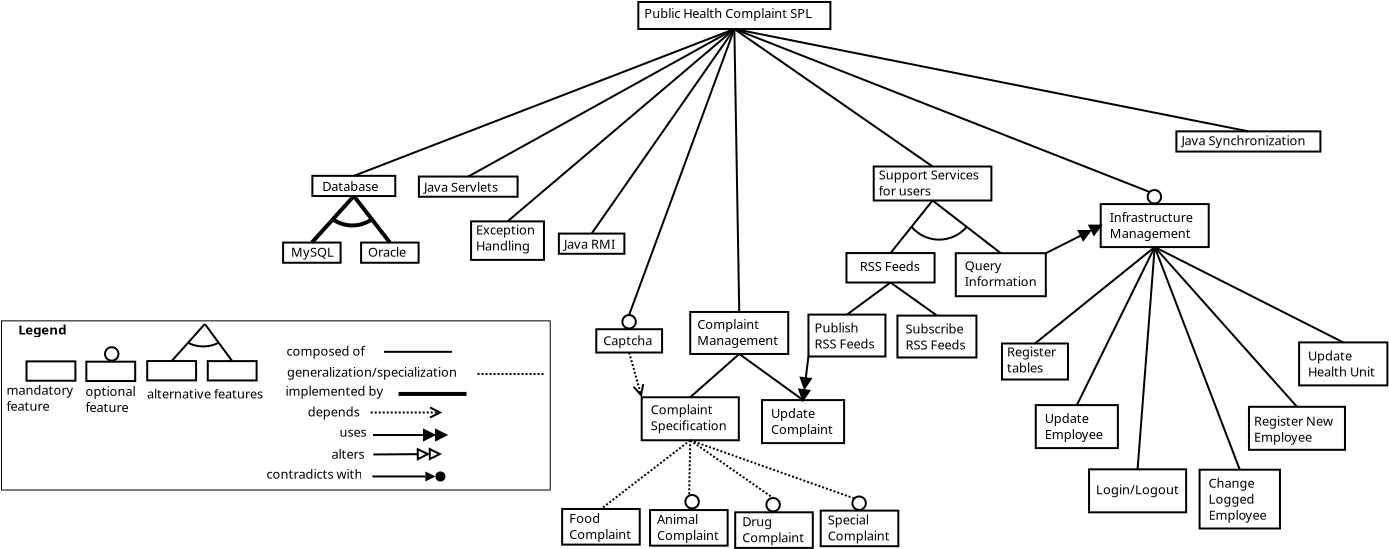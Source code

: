 <?xml version="1.0" encoding="UTF-8"?>
<dia:diagram xmlns:dia="http://www.lysator.liu.se/~alla/dia/">
  <dia:layer name="Background" visible="true" active="true">
    <dia:group>
      <dia:object type="Standard - Box" version="0" id="O0">
        <dia:attribute name="obj_pos">
          <dia:point val="3.836,22.038"/>
        </dia:attribute>
        <dia:attribute name="obj_bb">
          <dia:rectangle val="3.786,21.988;8.741,24.238"/>
        </dia:attribute>
        <dia:attribute name="elem_corner">
          <dia:point val="3.836,22.038"/>
        </dia:attribute>
        <dia:attribute name="elem_width">
          <dia:real val="4.855"/>
        </dia:attribute>
        <dia:attribute name="elem_height">
          <dia:real val="2.15"/>
        </dia:attribute>
        <dia:attribute name="border_width">
          <dia:real val="0.1"/>
        </dia:attribute>
        <dia:attribute name="show_background">
          <dia:boolean val="true"/>
        </dia:attribute>
      </dia:object>
      <dia:object type="Standard - Text" version="1" id="O1">
        <dia:attribute name="obj_pos">
          <dia:point val="4.286,22.888"/>
        </dia:attribute>
        <dia:attribute name="obj_bb">
          <dia:rectangle val="4.286,22.293;8.398,23.841"/>
        </dia:attribute>
        <dia:attribute name="text">
          <dia:composite type="text">
            <dia:attribute name="string">
              <dia:string>#Complaint
Specification#</dia:string>
            </dia:attribute>
            <dia:attribute name="font">
              <dia:font family="sans" style="0" name="Helvetica"/>
            </dia:attribute>
            <dia:attribute name="height">
              <dia:real val="0.8"/>
            </dia:attribute>
            <dia:attribute name="pos">
              <dia:point val="4.286,22.888"/>
            </dia:attribute>
            <dia:attribute name="color">
              <dia:color val="#000000"/>
            </dia:attribute>
            <dia:attribute name="alignment">
              <dia:enum val="0"/>
            </dia:attribute>
          </dia:composite>
        </dia:attribute>
        <dia:attribute name="valign">
          <dia:enum val="3"/>
        </dia:attribute>
      </dia:object>
    </dia:group>
    <dia:group>
      <dia:object type="Standard - Box" version="0" id="O2">
        <dia:attribute name="obj_pos">
          <dia:point val="23.54,22.43"/>
        </dia:attribute>
        <dia:attribute name="obj_bb">
          <dia:rectangle val="23.49,22.38;27.695,24.63"/>
        </dia:attribute>
        <dia:attribute name="elem_corner">
          <dia:point val="23.54,22.43"/>
        </dia:attribute>
        <dia:attribute name="elem_width">
          <dia:real val="4.105"/>
        </dia:attribute>
        <dia:attribute name="elem_height">
          <dia:real val="2.15"/>
        </dia:attribute>
        <dia:attribute name="show_background">
          <dia:boolean val="true"/>
        </dia:attribute>
      </dia:object>
      <dia:object type="Standard - Text" version="1" id="O3">
        <dia:attribute name="obj_pos">
          <dia:point val="23.99,23.33"/>
        </dia:attribute>
        <dia:attribute name="obj_bb">
          <dia:rectangle val="23.99,22.735;27.165,24.282"/>
        </dia:attribute>
        <dia:attribute name="text">
          <dia:composite type="text">
            <dia:attribute name="string">
              <dia:string>#Update
Employee#</dia:string>
            </dia:attribute>
            <dia:attribute name="font">
              <dia:font family="sans" style="0" name="Helvetica"/>
            </dia:attribute>
            <dia:attribute name="height">
              <dia:real val="0.8"/>
            </dia:attribute>
            <dia:attribute name="pos">
              <dia:point val="23.99,23.33"/>
            </dia:attribute>
            <dia:attribute name="color">
              <dia:color val="#000000"/>
            </dia:attribute>
            <dia:attribute name="alignment">
              <dia:enum val="0"/>
            </dia:attribute>
          </dia:composite>
        </dia:attribute>
        <dia:attribute name="valign">
          <dia:enum val="3"/>
        </dia:attribute>
      </dia:object>
    </dia:group>
    <dia:group>
      <dia:object type="Standard - Box" version="0" id="O4">
        <dia:attribute name="obj_pos">
          <dia:point val="34.2,22.515"/>
        </dia:attribute>
        <dia:attribute name="obj_bb">
          <dia:rectangle val="34.15,22.465;39.05,24.715"/>
        </dia:attribute>
        <dia:attribute name="elem_corner">
          <dia:point val="34.2,22.515"/>
        </dia:attribute>
        <dia:attribute name="elem_width">
          <dia:real val="4.8"/>
        </dia:attribute>
        <dia:attribute name="elem_height">
          <dia:real val="2.15"/>
        </dia:attribute>
        <dia:attribute name="show_background">
          <dia:boolean val="true"/>
        </dia:attribute>
      </dia:object>
      <dia:object type="Standard - Text" version="1" id="O5">
        <dia:attribute name="obj_pos">
          <dia:point val="34.445,23.465"/>
        </dia:attribute>
        <dia:attribute name="obj_bb">
          <dia:rectangle val="34.445,22.87;38.682,24.418"/>
        </dia:attribute>
        <dia:attribute name="text">
          <dia:composite type="text">
            <dia:attribute name="string">
              <dia:string>#Register New
Employee#</dia:string>
            </dia:attribute>
            <dia:attribute name="font">
              <dia:font family="sans" style="0" name="Helvetica"/>
            </dia:attribute>
            <dia:attribute name="height">
              <dia:real val="0.8"/>
            </dia:attribute>
            <dia:attribute name="pos">
              <dia:point val="34.445,23.465"/>
            </dia:attribute>
            <dia:attribute name="color">
              <dia:color val="#000000"/>
            </dia:attribute>
            <dia:attribute name="alignment">
              <dia:enum val="0"/>
            </dia:attribute>
          </dia:composite>
        </dia:attribute>
        <dia:attribute name="valign">
          <dia:enum val="3"/>
        </dia:attribute>
      </dia:object>
    </dia:group>
    <dia:object type="Standard - Line" version="0" id="O6">
      <dia:attribute name="obj_pos">
        <dia:point val="8.713,19.873"/>
      </dia:attribute>
      <dia:attribute name="obj_bb">
        <dia:rectangle val="8.643,19.803;11.973,22.25"/>
      </dia:attribute>
      <dia:attribute name="conn_endpoints">
        <dia:point val="8.713,19.873"/>
        <dia:point val="11.903,22.18"/>
      </dia:attribute>
      <dia:attribute name="numcp">
        <dia:int val="1"/>
      </dia:attribute>
      <dia:connections>
        <dia:connection handle="0" to="O24" connection="6"/>
        <dia:connection handle="1" to="O28" connection="1"/>
      </dia:connections>
    </dia:object>
    <dia:object type="Standard - Line" version="0" id="O7">
      <dia:attribute name="obj_pos">
        <dia:point val="8.713,19.873"/>
      </dia:attribute>
      <dia:attribute name="obj_bb">
        <dia:rectangle val="6.193,19.802;8.784,22.109"/>
      </dia:attribute>
      <dia:attribute name="conn_endpoints">
        <dia:point val="8.713,19.873"/>
        <dia:point val="6.263,22.038"/>
      </dia:attribute>
      <dia:attribute name="numcp">
        <dia:int val="1"/>
      </dia:attribute>
      <dia:connections>
        <dia:connection handle="0" to="O24" connection="6"/>
        <dia:connection handle="1" to="O0" connection="1"/>
      </dia:connections>
    </dia:object>
    <dia:object type="Standard - Line" version="0" id="O8">
      <dia:attribute name="obj_pos">
        <dia:point val="18.379,12.2"/>
      </dia:attribute>
      <dia:attribute name="obj_bb">
        <dia:rectangle val="18.309,12.13;21.861,14.905"/>
      </dia:attribute>
      <dia:attribute name="conn_endpoints">
        <dia:point val="18.379,12.2"/>
        <dia:point val="21.791,14.835"/>
      </dia:attribute>
      <dia:attribute name="numcp">
        <dia:int val="1"/>
      </dia:attribute>
      <dia:connections>
        <dia:connection handle="0" to="O84" connection="6"/>
        <dia:connection handle="1" to="O30" connection="1"/>
      </dia:connections>
    </dia:object>
    <dia:object type="Standard - Line" version="0" id="O9">
      <dia:attribute name="obj_pos">
        <dia:point val="8.469,3.625"/>
      </dia:attribute>
      <dia:attribute name="obj_bb">
        <dia:rectangle val="8.404,3.56;29.298,11.84"/>
      </dia:attribute>
      <dia:attribute name="conn_endpoints">
        <dia:point val="8.469,3.625"/>
        <dia:point val="29.233,11.775"/>
      </dia:attribute>
      <dia:attribute name="numcp">
        <dia:int val="1"/>
      </dia:attribute>
      <dia:connections>
        <dia:connection handle="0" to="O62" connection="6"/>
        <dia:connection handle="1" to="O90" connection="0"/>
      </dia:connections>
    </dia:object>
    <dia:object type="Standard - Line" version="0" id="O10">
      <dia:attribute name="obj_pos">
        <dia:point val="29.486,14.529"/>
      </dia:attribute>
      <dia:attribute name="obj_bb">
        <dia:rectangle val="25.526,14.462;29.553,22.497"/>
      </dia:attribute>
      <dia:attribute name="conn_endpoints">
        <dia:point val="29.486,14.529"/>
        <dia:point val="25.593,22.43"/>
      </dia:attribute>
      <dia:attribute name="numcp">
        <dia:int val="1"/>
      </dia:attribute>
      <dia:connections>
        <dia:connection handle="0" to="O88" connection="6"/>
        <dia:connection handle="1" to="O2" connection="1"/>
      </dia:connections>
    </dia:object>
    <dia:object type="Standard - Line" version="0" id="O11">
      <dia:attribute name="obj_pos">
        <dia:point val="29.486,14.529"/>
      </dia:attribute>
      <dia:attribute name="obj_bb">
        <dia:rectangle val="29.416,14.459;36.671,22.586"/>
      </dia:attribute>
      <dia:attribute name="conn_endpoints">
        <dia:point val="29.486,14.529"/>
        <dia:point val="36.6,22.515"/>
      </dia:attribute>
      <dia:attribute name="numcp">
        <dia:int val="1"/>
      </dia:attribute>
      <dia:connections>
        <dia:connection handle="0" to="O88" connection="6"/>
        <dia:connection handle="1" to="O4" connection="1"/>
      </dia:connections>
    </dia:object>
    <dia:object type="Standard - Line" version="0" id="O12">
      <dia:attribute name="obj_pos">
        <dia:point val="29.486,14.529"/>
      </dia:attribute>
      <dia:attribute name="obj_bb">
        <dia:rectangle val="29.422,14.465;33.805,25.725"/>
      </dia:attribute>
      <dia:attribute name="conn_endpoints">
        <dia:point val="29.486,14.529"/>
        <dia:point val="33.74,25.66"/>
      </dia:attribute>
      <dia:attribute name="numcp">
        <dia:int val="1"/>
      </dia:attribute>
      <dia:connections>
        <dia:connection handle="0" to="O88" connection="6"/>
        <dia:connection handle="1" to="O82" connection="1"/>
      </dia:connections>
    </dia:object>
    <dia:object type="Standard - Line" version="0" id="O13">
      <dia:attribute name="obj_pos">
        <dia:point val="29.486,14.529"/>
      </dia:attribute>
      <dia:attribute name="obj_bb">
        <dia:rectangle val="28.577,14.476;29.54,25.694"/>
      </dia:attribute>
      <dia:attribute name="conn_endpoints">
        <dia:point val="29.486,14.529"/>
        <dia:point val="28.63,25.641"/>
      </dia:attribute>
      <dia:attribute name="numcp">
        <dia:int val="1"/>
      </dia:attribute>
      <dia:connections>
        <dia:connection handle="0" to="O88" connection="6"/>
        <dia:connection handle="1" to="O80" connection="1"/>
      </dia:connections>
    </dia:object>
    <dia:object type="Standard - Line" version="0" id="O14">
      <dia:attribute name="obj_pos">
        <dia:point val="29.486,14.529"/>
      </dia:attribute>
      <dia:attribute name="obj_bb">
        <dia:rectangle val="29.419,14.462;38.98,19.362"/>
      </dia:attribute>
      <dia:attribute name="conn_endpoints">
        <dia:point val="29.486,14.529"/>
        <dia:point val="38.913,19.295"/>
      </dia:attribute>
      <dia:attribute name="numcp">
        <dia:int val="1"/>
      </dia:attribute>
      <dia:connections>
        <dia:connection handle="0" to="O88" connection="6"/>
        <dia:connection handle="1" to="O91" connection="1"/>
      </dia:connections>
    </dia:object>
    <dia:group>
      <dia:object type="Standard - Box" version="0" id="O15">
        <dia:attribute name="obj_pos">
          <dia:point val="21.85,19.35"/>
        </dia:attribute>
        <dia:attribute name="obj_bb">
          <dia:rectangle val="21.8,19.3;25.2,21.2"/>
        </dia:attribute>
        <dia:attribute name="elem_corner">
          <dia:point val="21.85,19.35"/>
        </dia:attribute>
        <dia:attribute name="elem_width">
          <dia:real val="3.3"/>
        </dia:attribute>
        <dia:attribute name="elem_height">
          <dia:real val="1.8"/>
        </dia:attribute>
        <dia:attribute name="show_background">
          <dia:boolean val="true"/>
        </dia:attribute>
      </dia:object>
      <dia:object type="Standard - Text" version="1" id="O16">
        <dia:attribute name="obj_pos">
          <dia:point val="22.1,20"/>
        </dia:attribute>
        <dia:attribute name="obj_bb">
          <dia:rectangle val="22.1,19.405;24.738,20.953"/>
        </dia:attribute>
        <dia:attribute name="text">
          <dia:composite type="text">
            <dia:attribute name="string">
              <dia:string>#Register
tables#</dia:string>
            </dia:attribute>
            <dia:attribute name="font">
              <dia:font family="sans" style="0" name="Helvetica"/>
            </dia:attribute>
            <dia:attribute name="height">
              <dia:real val="0.8"/>
            </dia:attribute>
            <dia:attribute name="pos">
              <dia:point val="22.1,20"/>
            </dia:attribute>
            <dia:attribute name="color">
              <dia:color val="#000000"/>
            </dia:attribute>
            <dia:attribute name="alignment">
              <dia:enum val="0"/>
            </dia:attribute>
          </dia:composite>
        </dia:attribute>
        <dia:attribute name="valign">
          <dia:enum val="3"/>
        </dia:attribute>
      </dia:object>
    </dia:group>
    <dia:object type="Standard - Line" version="0" id="O17">
      <dia:attribute name="obj_pos">
        <dia:point val="29.486,14.529"/>
      </dia:attribute>
      <dia:attribute name="obj_bb">
        <dia:rectangle val="23.43,14.459;29.557,19.42"/>
      </dia:attribute>
      <dia:attribute name="conn_endpoints">
        <dia:point val="29.486,14.529"/>
        <dia:point val="23.5,19.35"/>
      </dia:attribute>
      <dia:attribute name="numcp">
        <dia:int val="1"/>
      </dia:attribute>
      <dia:connections>
        <dia:connection handle="0" to="O88" connection="6"/>
        <dia:connection handle="1" to="O15" connection="1"/>
      </dia:connections>
    </dia:object>
    <dia:group>
      <dia:object type="Standard - Box" version="0" id="O18">
        <dia:attribute name="obj_pos">
          <dia:point val="-0.142,27.625"/>
        </dia:attribute>
        <dia:attribute name="obj_bb">
          <dia:rectangle val="-0.192,27.575;3.788,29.455"/>
        </dia:attribute>
        <dia:attribute name="elem_corner">
          <dia:point val="-0.142,27.625"/>
        </dia:attribute>
        <dia:attribute name="elem_width">
          <dia:real val="3.88"/>
        </dia:attribute>
        <dia:attribute name="elem_height">
          <dia:real val="1.78"/>
        </dia:attribute>
        <dia:attribute name="border_width">
          <dia:real val="0.1"/>
        </dia:attribute>
        <dia:attribute name="show_background">
          <dia:boolean val="true"/>
        </dia:attribute>
      </dia:object>
      <dia:object type="Standard - Text" version="1" id="O19">
        <dia:attribute name="obj_pos">
          <dia:point val="0.208,28.325"/>
        </dia:attribute>
        <dia:attribute name="obj_bb">
          <dia:rectangle val="0.208,27.73;3.481,29.278"/>
        </dia:attribute>
        <dia:attribute name="text">
          <dia:composite type="text">
            <dia:attribute name="string">
              <dia:string>#Food
Complaint#</dia:string>
            </dia:attribute>
            <dia:attribute name="font">
              <dia:font family="sans" style="0" name="Helvetica"/>
            </dia:attribute>
            <dia:attribute name="height">
              <dia:real val="0.8"/>
            </dia:attribute>
            <dia:attribute name="pos">
              <dia:point val="0.208,28.325"/>
            </dia:attribute>
            <dia:attribute name="color">
              <dia:color val="#000000"/>
            </dia:attribute>
            <dia:attribute name="alignment">
              <dia:enum val="0"/>
            </dia:attribute>
          </dia:composite>
        </dia:attribute>
        <dia:attribute name="valign">
          <dia:enum val="3"/>
        </dia:attribute>
      </dia:object>
    </dia:group>
    <dia:object type="Standard - Line" version="0" id="O20">
      <dia:attribute name="obj_pos">
        <dia:point val="6.263,24.188"/>
      </dia:attribute>
      <dia:attribute name="obj_bb">
        <dia:rectangle val="6.142,24.137;6.314,27.73"/>
      </dia:attribute>
      <dia:attribute name="conn_endpoints">
        <dia:point val="6.263,24.188"/>
        <dia:point val="6.193,27.678"/>
      </dia:attribute>
      <dia:attribute name="numcp">
        <dia:int val="1"/>
      </dia:attribute>
      <dia:attribute name="line_width">
        <dia:real val="0.1"/>
      </dia:attribute>
      <dia:attribute name="line_style">
        <dia:enum val="4"/>
      </dia:attribute>
      <dia:connections>
        <dia:connection handle="0" to="O0" connection="6"/>
        <dia:connection handle="1" to="O34" connection="1"/>
      </dia:connections>
    </dia:object>
    <dia:object type="Standard - Line" version="0" id="O21">
      <dia:attribute name="obj_pos">
        <dia:point val="6.263,24.188"/>
      </dia:attribute>
      <dia:attribute name="obj_bb">
        <dia:rectangle val="1.728,24.118;6.334,27.695"/>
      </dia:attribute>
      <dia:attribute name="conn_endpoints">
        <dia:point val="6.263,24.188"/>
        <dia:point val="1.798,27.625"/>
      </dia:attribute>
      <dia:attribute name="numcp">
        <dia:int val="1"/>
      </dia:attribute>
      <dia:attribute name="line_width">
        <dia:real val="0.1"/>
      </dia:attribute>
      <dia:attribute name="line_style">
        <dia:enum val="4"/>
      </dia:attribute>
      <dia:connections>
        <dia:connection handle="0" to="O0" connection="6"/>
        <dia:connection handle="1" to="O18" connection="1"/>
      </dia:connections>
    </dia:object>
    <dia:object type="Standard - Line" version="0" id="O22">
      <dia:attribute name="obj_pos">
        <dia:point val="6.263,24.188"/>
      </dia:attribute>
      <dia:attribute name="obj_bb">
        <dia:rectangle val="6.194,24.119;10.476,27.143"/>
      </dia:attribute>
      <dia:attribute name="conn_endpoints">
        <dia:point val="6.263,24.188"/>
        <dia:point val="10.406,27.074"/>
      </dia:attribute>
      <dia:attribute name="numcp">
        <dia:int val="1"/>
      </dia:attribute>
      <dia:attribute name="line_width">
        <dia:real val="0.1"/>
      </dia:attribute>
      <dia:attribute name="line_style">
        <dia:enum val="4"/>
      </dia:attribute>
      <dia:connections>
        <dia:connection handle="0" to="O0" connection="6"/>
        <dia:connection handle="1" to="O39" connection="1"/>
      </dia:connections>
    </dia:object>
    <dia:object type="Standard - Line" version="0" id="O23">
      <dia:attribute name="obj_pos">
        <dia:point val="6.263,24.188"/>
      </dia:attribute>
      <dia:attribute name="obj_bb">
        <dia:rectangle val="6.2,24.124;14.533,27.161"/>
      </dia:attribute>
      <dia:attribute name="conn_endpoints">
        <dia:point val="6.263,24.188"/>
        <dia:point val="14.469,27.097"/>
      </dia:attribute>
      <dia:attribute name="numcp">
        <dia:int val="1"/>
      </dia:attribute>
      <dia:attribute name="line_width">
        <dia:real val="0.1"/>
      </dia:attribute>
      <dia:attribute name="line_style">
        <dia:enum val="4"/>
      </dia:attribute>
      <dia:connections>
        <dia:connection handle="0" to="O0" connection="6"/>
        <dia:connection handle="1" to="O42" connection="0"/>
      </dia:connections>
    </dia:object>
    <dia:group>
      <dia:object type="Standard - Box" version="0" id="O24">
        <dia:attribute name="obj_pos">
          <dia:point val="6.263,17.773"/>
        </dia:attribute>
        <dia:attribute name="obj_bb">
          <dia:rectangle val="6.213,17.723;11.213,19.923"/>
        </dia:attribute>
        <dia:attribute name="elem_corner">
          <dia:point val="6.263,17.773"/>
        </dia:attribute>
        <dia:attribute name="elem_width">
          <dia:real val="4.9"/>
        </dia:attribute>
        <dia:attribute name="elem_height">
          <dia:real val="2.1"/>
        </dia:attribute>
        <dia:attribute name="border_width">
          <dia:real val="0.1"/>
        </dia:attribute>
        <dia:attribute name="show_background">
          <dia:boolean val="true"/>
        </dia:attribute>
      </dia:object>
      <dia:object type="Standard - Text" version="1" id="O25">
        <dia:attribute name="obj_pos">
          <dia:point val="6.613,18.623"/>
        </dia:attribute>
        <dia:attribute name="obj_bb">
          <dia:rectangle val="6.613,18.028;10.831,19.576"/>
        </dia:attribute>
        <dia:attribute name="text">
          <dia:composite type="text">
            <dia:attribute name="string">
              <dia:string>#Complaint
Management#</dia:string>
            </dia:attribute>
            <dia:attribute name="font">
              <dia:font family="sans" style="0" name="Helvetica"/>
            </dia:attribute>
            <dia:attribute name="height">
              <dia:real val="0.8"/>
            </dia:attribute>
            <dia:attribute name="pos">
              <dia:point val="6.613,18.623"/>
            </dia:attribute>
            <dia:attribute name="color">
              <dia:color val="#000000"/>
            </dia:attribute>
            <dia:attribute name="alignment">
              <dia:enum val="0"/>
            </dia:attribute>
          </dia:composite>
        </dia:attribute>
        <dia:attribute name="valign">
          <dia:enum val="3"/>
        </dia:attribute>
      </dia:object>
    </dia:group>
    <dia:object type="Standard - Line" version="0" id="O26">
      <dia:attribute name="obj_pos">
        <dia:point val="8.469,3.625"/>
      </dia:attribute>
      <dia:attribute name="obj_bb">
        <dia:rectangle val="8.418,3.574;8.764,17.824"/>
      </dia:attribute>
      <dia:attribute name="conn_endpoints">
        <dia:point val="8.469,3.625"/>
        <dia:point val="8.713,17.773"/>
      </dia:attribute>
      <dia:attribute name="numcp">
        <dia:int val="1"/>
      </dia:attribute>
      <dia:attribute name="line_width">
        <dia:real val="0.1"/>
      </dia:attribute>
      <dia:connections>
        <dia:connection handle="0" to="O62" connection="6"/>
        <dia:connection handle="1" to="O24" connection="1"/>
      </dia:connections>
    </dia:object>
    <dia:object type="Standard - Line" version="0" id="O27">
      <dia:attribute name="obj_pos">
        <dia:point val="18.379,12.2"/>
      </dia:attribute>
      <dia:attribute name="obj_bb">
        <dia:rectangle val="16.206,12.13;18.449,14.9"/>
      </dia:attribute>
      <dia:attribute name="conn_endpoints">
        <dia:point val="18.379,12.2"/>
        <dia:point val="16.277,14.829"/>
      </dia:attribute>
      <dia:attribute name="numcp">
        <dia:int val="1"/>
      </dia:attribute>
      <dia:attribute name="line_width">
        <dia:real val="0.1"/>
      </dia:attribute>
      <dia:connections>
        <dia:connection handle="0" to="O84" connection="6"/>
        <dia:connection handle="1" to="O99" connection="1"/>
      </dia:connections>
    </dia:object>
    <dia:group>
      <dia:object type="Standard - Box" version="0" id="O28">
        <dia:attribute name="obj_pos">
          <dia:point val="9.851,22.18"/>
        </dia:attribute>
        <dia:attribute name="obj_bb">
          <dia:rectangle val="9.801,22.13;14.006,24.38"/>
        </dia:attribute>
        <dia:attribute name="elem_corner">
          <dia:point val="9.851,22.18"/>
        </dia:attribute>
        <dia:attribute name="elem_width">
          <dia:real val="4.105"/>
        </dia:attribute>
        <dia:attribute name="elem_height">
          <dia:real val="2.15"/>
        </dia:attribute>
        <dia:attribute name="border_width">
          <dia:real val="0.1"/>
        </dia:attribute>
        <dia:attribute name="show_background">
          <dia:boolean val="true"/>
        </dia:attribute>
      </dia:object>
      <dia:object type="Standard - Text" version="1" id="O29">
        <dia:attribute name="obj_pos">
          <dia:point val="10.301,23.08"/>
        </dia:attribute>
        <dia:attribute name="obj_bb">
          <dia:rectangle val="10.301,22.485;13.573,24.032"/>
        </dia:attribute>
        <dia:attribute name="text">
          <dia:composite type="text">
            <dia:attribute name="string">
              <dia:string>#Update
Complaint#</dia:string>
            </dia:attribute>
            <dia:attribute name="font">
              <dia:font family="sans" style="0" name="Helvetica"/>
            </dia:attribute>
            <dia:attribute name="height">
              <dia:real val="0.8"/>
            </dia:attribute>
            <dia:attribute name="pos">
              <dia:point val="10.301,23.08"/>
            </dia:attribute>
            <dia:attribute name="color">
              <dia:color val="#000000"/>
            </dia:attribute>
            <dia:attribute name="alignment">
              <dia:enum val="0"/>
            </dia:attribute>
          </dia:composite>
        </dia:attribute>
        <dia:attribute name="valign">
          <dia:enum val="3"/>
        </dia:attribute>
      </dia:object>
    </dia:group>
    <dia:group>
      <dia:object type="Standard - Box" version="0" id="O30">
        <dia:attribute name="obj_pos">
          <dia:point val="19.541,14.835"/>
        </dia:attribute>
        <dia:attribute name="obj_bb">
          <dia:rectangle val="19.491,14.785;24.091,17.035"/>
        </dia:attribute>
        <dia:attribute name="elem_corner">
          <dia:point val="19.541,14.835"/>
        </dia:attribute>
        <dia:attribute name="elem_width">
          <dia:real val="4.5"/>
        </dia:attribute>
        <dia:attribute name="elem_height">
          <dia:real val="2.15"/>
        </dia:attribute>
        <dia:attribute name="border_width">
          <dia:real val="0.1"/>
        </dia:attribute>
        <dia:attribute name="show_background">
          <dia:boolean val="true"/>
        </dia:attribute>
      </dia:object>
      <dia:object type="Standard - Text" version="1" id="O31">
        <dia:attribute name="obj_pos">
          <dia:point val="19.991,15.685"/>
        </dia:attribute>
        <dia:attribute name="obj_bb">
          <dia:rectangle val="19.991,15.09;23.696,16.638"/>
        </dia:attribute>
        <dia:attribute name="text">
          <dia:composite type="text">
            <dia:attribute name="string">
              <dia:string>#Query
Information#</dia:string>
            </dia:attribute>
            <dia:attribute name="font">
              <dia:font family="sans" style="0" name="Helvetica"/>
            </dia:attribute>
            <dia:attribute name="height">
              <dia:real val="0.8"/>
            </dia:attribute>
            <dia:attribute name="pos">
              <dia:point val="19.991,15.685"/>
            </dia:attribute>
            <dia:attribute name="color">
              <dia:color val="#000000"/>
            </dia:attribute>
            <dia:attribute name="alignment">
              <dia:enum val="0"/>
            </dia:attribute>
          </dia:composite>
        </dia:attribute>
        <dia:attribute name="valign">
          <dia:enum val="3"/>
        </dia:attribute>
      </dia:object>
    </dia:group>
    <dia:group>
      <dia:object type="Standard - Box" version="0" id="O32">
        <dia:attribute name="obj_pos">
          <dia:point val="-4.695,13.244"/>
        </dia:attribute>
        <dia:attribute name="obj_bb">
          <dia:rectangle val="-4.745,13.194;-1.0,15.219"/>
        </dia:attribute>
        <dia:attribute name="elem_corner">
          <dia:point val="-4.695,13.244"/>
        </dia:attribute>
        <dia:attribute name="elem_width">
          <dia:real val="3.645"/>
        </dia:attribute>
        <dia:attribute name="elem_height">
          <dia:real val="1.925"/>
        </dia:attribute>
        <dia:attribute name="show_background">
          <dia:boolean val="true"/>
        </dia:attribute>
      </dia:object>
      <dia:object type="Standard - Text" version="1" id="O33">
        <dia:attribute name="obj_pos">
          <dia:point val="-4.445,13.894"/>
        </dia:attribute>
        <dia:attribute name="obj_bb">
          <dia:rectangle val="-4.445,13.299;-1.29,14.846"/>
        </dia:attribute>
        <dia:attribute name="text">
          <dia:composite type="text">
            <dia:attribute name="string">
              <dia:string>#Exception
Handling#</dia:string>
            </dia:attribute>
            <dia:attribute name="font">
              <dia:font family="sans" style="0" name="Helvetica"/>
            </dia:attribute>
            <dia:attribute name="height">
              <dia:real val="0.8"/>
            </dia:attribute>
            <dia:attribute name="pos">
              <dia:point val="-4.445,13.894"/>
            </dia:attribute>
            <dia:attribute name="color">
              <dia:color val="#000000"/>
            </dia:attribute>
            <dia:attribute name="alignment">
              <dia:enum val="0"/>
            </dia:attribute>
          </dia:composite>
        </dia:attribute>
        <dia:attribute name="valign">
          <dia:enum val="3"/>
        </dia:attribute>
      </dia:object>
    </dia:group>
    <dia:group>
      <dia:group>
        <dia:object type="Standard - Box" version="0" id="O34">
          <dia:attribute name="obj_pos">
            <dia:point val="4.253,27.678"/>
          </dia:attribute>
          <dia:attribute name="obj_bb">
            <dia:rectangle val="4.203,27.628;8.183,29.509"/>
          </dia:attribute>
          <dia:attribute name="elem_corner">
            <dia:point val="4.253,27.678"/>
          </dia:attribute>
          <dia:attribute name="elem_width">
            <dia:real val="3.88"/>
          </dia:attribute>
          <dia:attribute name="elem_height">
            <dia:real val="1.78"/>
          </dia:attribute>
          <dia:attribute name="border_width">
            <dia:real val="0.1"/>
          </dia:attribute>
          <dia:attribute name="show_background">
            <dia:boolean val="true"/>
          </dia:attribute>
        </dia:object>
        <dia:object type="Standard - Text" version="1" id="O35">
          <dia:attribute name="obj_pos">
            <dia:point val="4.603,28.378"/>
          </dia:attribute>
          <dia:attribute name="obj_bb">
            <dia:rectangle val="4.603,27.784;7.875,29.331"/>
          </dia:attribute>
          <dia:attribute name="text">
            <dia:composite type="text">
              <dia:attribute name="string">
                <dia:string>#Animal
Complaint#</dia:string>
              </dia:attribute>
              <dia:attribute name="font">
                <dia:font family="sans" style="0" name="Helvetica"/>
              </dia:attribute>
              <dia:attribute name="height">
                <dia:real val="0.8"/>
              </dia:attribute>
              <dia:attribute name="pos">
                <dia:point val="4.603,28.378"/>
              </dia:attribute>
              <dia:attribute name="color">
                <dia:color val="#000000"/>
              </dia:attribute>
              <dia:attribute name="alignment">
                <dia:enum val="0"/>
              </dia:attribute>
            </dia:composite>
          </dia:attribute>
          <dia:attribute name="valign">
            <dia:enum val="3"/>
          </dia:attribute>
        </dia:object>
      </dia:group>
      <dia:object type="Standard - Ellipse" version="0" id="O36">
        <dia:attribute name="obj_pos">
          <dia:point val="6.021,26.924"/>
        </dia:attribute>
        <dia:attribute name="obj_bb">
          <dia:rectangle val="5.971,26.874;6.742,27.645"/>
        </dia:attribute>
        <dia:attribute name="elem_corner">
          <dia:point val="6.021,26.924"/>
        </dia:attribute>
        <dia:attribute name="elem_width">
          <dia:real val="0.672"/>
        </dia:attribute>
        <dia:attribute name="elem_height">
          <dia:real val="0.672"/>
        </dia:attribute>
        <dia:attribute name="border_width">
          <dia:real val="0.1"/>
        </dia:attribute>
        <dia:attribute name="aspect">
          <dia:enum val="2"/>
        </dia:attribute>
      </dia:object>
    </dia:group>
    <dia:group>
      <dia:group>
        <dia:object type="Standard - Box" version="0" id="O37">
          <dia:attribute name="obj_pos">
            <dia:point val="8.511,27.79"/>
          </dia:attribute>
          <dia:attribute name="obj_bb">
            <dia:rectangle val="8.461,27.74;12.441,29.62"/>
          </dia:attribute>
          <dia:attribute name="elem_corner">
            <dia:point val="8.511,27.79"/>
          </dia:attribute>
          <dia:attribute name="elem_width">
            <dia:real val="3.88"/>
          </dia:attribute>
          <dia:attribute name="elem_height">
            <dia:real val="1.78"/>
          </dia:attribute>
          <dia:attribute name="border_width">
            <dia:real val="0.1"/>
          </dia:attribute>
          <dia:attribute name="show_background">
            <dia:boolean val="true"/>
          </dia:attribute>
        </dia:object>
        <dia:object type="Standard - Text" version="1" id="O38">
          <dia:attribute name="obj_pos">
            <dia:point val="8.861,28.49"/>
          </dia:attribute>
          <dia:attribute name="obj_bb">
            <dia:rectangle val="8.861,27.895;12.133,29.443"/>
          </dia:attribute>
          <dia:attribute name="text">
            <dia:composite type="text">
              <dia:attribute name="string">
                <dia:string>#Drug
Complaint#</dia:string>
              </dia:attribute>
              <dia:attribute name="font">
                <dia:font family="sans" style="0" name="Helvetica"/>
              </dia:attribute>
              <dia:attribute name="height">
                <dia:real val="0.8"/>
              </dia:attribute>
              <dia:attribute name="pos">
                <dia:point val="8.861,28.49"/>
              </dia:attribute>
              <dia:attribute name="color">
                <dia:color val="#000000"/>
              </dia:attribute>
              <dia:attribute name="alignment">
                <dia:enum val="0"/>
              </dia:attribute>
            </dia:composite>
          </dia:attribute>
          <dia:attribute name="valign">
            <dia:enum val="3"/>
          </dia:attribute>
        </dia:object>
      </dia:group>
      <dia:object type="Standard - Ellipse" version="0" id="O39">
        <dia:attribute name="obj_pos">
          <dia:point val="10.071,27.074"/>
        </dia:attribute>
        <dia:attribute name="obj_bb">
          <dia:rectangle val="10.021,27.024;10.792,27.795"/>
        </dia:attribute>
        <dia:attribute name="elem_corner">
          <dia:point val="10.071,27.074"/>
        </dia:attribute>
        <dia:attribute name="elem_width">
          <dia:real val="0.672"/>
        </dia:attribute>
        <dia:attribute name="elem_height">
          <dia:real val="0.672"/>
        </dia:attribute>
        <dia:attribute name="border_width">
          <dia:real val="0.1"/>
        </dia:attribute>
        <dia:attribute name="aspect">
          <dia:enum val="2"/>
        </dia:attribute>
      </dia:object>
    </dia:group>
    <dia:group>
      <dia:object type="Standard - Box" version="0" id="O40">
        <dia:attribute name="obj_pos">
          <dia:point val="12.787,27.705"/>
        </dia:attribute>
        <dia:attribute name="obj_bb">
          <dia:rectangle val="12.737,27.655;16.717,29.535"/>
        </dia:attribute>
        <dia:attribute name="elem_corner">
          <dia:point val="12.787,27.705"/>
        </dia:attribute>
        <dia:attribute name="elem_width">
          <dia:real val="3.88"/>
        </dia:attribute>
        <dia:attribute name="elem_height">
          <dia:real val="1.78"/>
        </dia:attribute>
        <dia:attribute name="border_width">
          <dia:real val="0.1"/>
        </dia:attribute>
        <dia:attribute name="show_background">
          <dia:boolean val="true"/>
        </dia:attribute>
      </dia:object>
      <dia:object type="Standard - Text" version="1" id="O41">
        <dia:attribute name="obj_pos">
          <dia:point val="13.137,28.405"/>
        </dia:attribute>
        <dia:attribute name="obj_bb">
          <dia:rectangle val="13.137,27.81;16.409,29.357"/>
        </dia:attribute>
        <dia:attribute name="text">
          <dia:composite type="text">
            <dia:attribute name="string">
              <dia:string>#Special
Complaint#</dia:string>
            </dia:attribute>
            <dia:attribute name="font">
              <dia:font family="sans" style="0" name="Helvetica"/>
            </dia:attribute>
            <dia:attribute name="height">
              <dia:real val="0.8"/>
            </dia:attribute>
            <dia:attribute name="pos">
              <dia:point val="13.137,28.405"/>
            </dia:attribute>
            <dia:attribute name="color">
              <dia:color val="#000000"/>
            </dia:attribute>
            <dia:attribute name="alignment">
              <dia:enum val="0"/>
            </dia:attribute>
          </dia:composite>
        </dia:attribute>
        <dia:attribute name="valign">
          <dia:enum val="3"/>
        </dia:attribute>
      </dia:object>
    </dia:group>
    <dia:object type="Standard - Ellipse" version="0" id="O42">
      <dia:attribute name="obj_pos">
        <dia:point val="14.371,26.999"/>
      </dia:attribute>
      <dia:attribute name="obj_bb">
        <dia:rectangle val="14.321,26.949;15.092,27.72"/>
      </dia:attribute>
      <dia:attribute name="elem_corner">
        <dia:point val="14.371,26.999"/>
      </dia:attribute>
      <dia:attribute name="elem_width">
        <dia:real val="0.672"/>
      </dia:attribute>
      <dia:attribute name="elem_height">
        <dia:real val="0.672"/>
      </dia:attribute>
      <dia:attribute name="border_width">
        <dia:real val="0.1"/>
      </dia:attribute>
      <dia:attribute name="aspect">
        <dia:enum val="2"/>
      </dia:attribute>
    </dia:object>
    <dia:object type="Standard - Box" version="0" id="O43">
      <dia:attribute name="obj_pos">
        <dia:point val="-28.174,18.218"/>
      </dia:attribute>
      <dia:attribute name="obj_bb">
        <dia:rectangle val="-28.199,18.193;-0.713,26.7"/>
      </dia:attribute>
      <dia:attribute name="elem_corner">
        <dia:point val="-28.174,18.218"/>
      </dia:attribute>
      <dia:attribute name="elem_width">
        <dia:real val="27.436"/>
      </dia:attribute>
      <dia:attribute name="elem_height">
        <dia:real val="8.457"/>
      </dia:attribute>
      <dia:attribute name="border_width">
        <dia:real val="0.05"/>
      </dia:attribute>
      <dia:attribute name="show_background">
        <dia:boolean val="true"/>
      </dia:attribute>
    </dia:object>
    <dia:object type="Standard - Text" version="1" id="O44">
      <dia:attribute name="obj_pos">
        <dia:point val="-27.34,18.898"/>
      </dia:attribute>
      <dia:attribute name="obj_bb">
        <dia:rectangle val="-27.34,18.286;-24.61,19.056"/>
      </dia:attribute>
      <dia:attribute name="text">
        <dia:composite type="text">
          <dia:attribute name="string">
            <dia:string>#Legend#</dia:string>
          </dia:attribute>
          <dia:attribute name="font">
            <dia:font family="sans" style="80" name="Helvetica-Bold"/>
          </dia:attribute>
          <dia:attribute name="height">
            <dia:real val="0.825"/>
          </dia:attribute>
          <dia:attribute name="pos">
            <dia:point val="-27.34,18.898"/>
          </dia:attribute>
          <dia:attribute name="color">
            <dia:color val="#000000"/>
          </dia:attribute>
          <dia:attribute name="alignment">
            <dia:enum val="0"/>
          </dia:attribute>
        </dia:composite>
      </dia:attribute>
      <dia:attribute name="valign">
        <dia:enum val="3"/>
      </dia:attribute>
    </dia:object>
    <dia:object type="Standard - Text" version="1" id="O45">
      <dia:attribute name="obj_pos">
        <dia:point val="-13.902,21.016"/>
      </dia:attribute>
      <dia:attribute name="obj_bb">
        <dia:rectangle val="-13.902,20.421;-4.757,21.169"/>
      </dia:attribute>
      <dia:attribute name="text">
        <dia:composite type="text">
          <dia:attribute name="string">
            <dia:string>#generalization/specialization#</dia:string>
          </dia:attribute>
          <dia:attribute name="font">
            <dia:font family="sans" style="0" name="Helvetica"/>
          </dia:attribute>
          <dia:attribute name="height">
            <dia:real val="0.8"/>
          </dia:attribute>
          <dia:attribute name="pos">
            <dia:point val="-13.902,21.016"/>
          </dia:attribute>
          <dia:attribute name="color">
            <dia:color val="#000000"/>
          </dia:attribute>
          <dia:attribute name="alignment">
            <dia:enum val="0"/>
          </dia:attribute>
        </dia:composite>
      </dia:attribute>
      <dia:attribute name="valign">
        <dia:enum val="3"/>
      </dia:attribute>
    </dia:object>
    <dia:object type="Standard - Text" version="1" id="O46">
      <dia:attribute name="obj_pos">
        <dia:point val="-13.972,21.966"/>
      </dia:attribute>
      <dia:attribute name="obj_bb">
        <dia:rectangle val="-13.972,21.371;-8.727,22.119"/>
      </dia:attribute>
      <dia:attribute name="text">
        <dia:composite type="text">
          <dia:attribute name="string">
            <dia:string>#implemented by#</dia:string>
          </dia:attribute>
          <dia:attribute name="font">
            <dia:font family="sans" style="0" name="Helvetica"/>
          </dia:attribute>
          <dia:attribute name="height">
            <dia:real val="0.8"/>
          </dia:attribute>
          <dia:attribute name="pos">
            <dia:point val="-13.972,21.966"/>
          </dia:attribute>
          <dia:attribute name="color">
            <dia:color val="#000000"/>
          </dia:attribute>
          <dia:attribute name="alignment">
            <dia:enum val="0"/>
          </dia:attribute>
        </dia:composite>
      </dia:attribute>
      <dia:attribute name="valign">
        <dia:enum val="3"/>
      </dia:attribute>
    </dia:object>
    <dia:object type="Standard - Text" version="1" id="O47">
      <dia:attribute name="obj_pos">
        <dia:point val="-13.922,19.966"/>
      </dia:attribute>
      <dia:attribute name="obj_bb">
        <dia:rectangle val="-13.922,19.371;-9.8,20.119"/>
      </dia:attribute>
      <dia:attribute name="text">
        <dia:composite type="text">
          <dia:attribute name="string">
            <dia:string>#composed of#</dia:string>
          </dia:attribute>
          <dia:attribute name="font">
            <dia:font family="sans" style="0" name="Helvetica"/>
          </dia:attribute>
          <dia:attribute name="height">
            <dia:real val="0.8"/>
          </dia:attribute>
          <dia:attribute name="pos">
            <dia:point val="-13.922,19.966"/>
          </dia:attribute>
          <dia:attribute name="color">
            <dia:color val="#000000"/>
          </dia:attribute>
          <dia:attribute name="alignment">
            <dia:enum val="0"/>
          </dia:attribute>
        </dia:composite>
      </dia:attribute>
      <dia:attribute name="valign">
        <dia:enum val="3"/>
      </dia:attribute>
    </dia:object>
    <dia:object type="Standard - Line" version="0" id="O48">
      <dia:attribute name="obj_pos">
        <dia:point val="-9.052,19.766"/>
      </dia:attribute>
      <dia:attribute name="obj_bb">
        <dia:rectangle val="-9.102,19.716;-5.602,19.816"/>
      </dia:attribute>
      <dia:attribute name="conn_endpoints">
        <dia:point val="-9.052,19.766"/>
        <dia:point val="-5.652,19.766"/>
      </dia:attribute>
      <dia:attribute name="numcp">
        <dia:int val="1"/>
      </dia:attribute>
      <dia:attribute name="line_width">
        <dia:real val="0.1"/>
      </dia:attribute>
    </dia:object>
    <dia:object type="Standard - Line" version="0" id="O49">
      <dia:attribute name="obj_pos">
        <dia:point val="-4.372,20.871"/>
      </dia:attribute>
      <dia:attribute name="obj_bb">
        <dia:rectangle val="-4.422,20.821;-0.922,20.921"/>
      </dia:attribute>
      <dia:attribute name="conn_endpoints">
        <dia:point val="-4.372,20.871"/>
        <dia:point val="-0.972,20.871"/>
      </dia:attribute>
      <dia:attribute name="numcp">
        <dia:int val="1"/>
      </dia:attribute>
      <dia:attribute name="line_width">
        <dia:real val="0.1"/>
      </dia:attribute>
      <dia:attribute name="line_style">
        <dia:enum val="4"/>
      </dia:attribute>
    </dia:object>
    <dia:object type="Standard - Line" version="0" id="O50">
      <dia:attribute name="obj_pos">
        <dia:point val="-8.322,21.871"/>
      </dia:attribute>
      <dia:attribute name="obj_bb">
        <dia:rectangle val="-8.422,21.771;-4.822,21.971"/>
      </dia:attribute>
      <dia:attribute name="conn_endpoints">
        <dia:point val="-8.322,21.871"/>
        <dia:point val="-4.922,21.871"/>
      </dia:attribute>
      <dia:attribute name="numcp">
        <dia:int val="1"/>
      </dia:attribute>
      <dia:attribute name="line_width">
        <dia:real val="0.2"/>
      </dia:attribute>
    </dia:object>
    <dia:object type="Standard - Box" version="0" id="O51">
      <dia:attribute name="obj_pos">
        <dia:point val="-26.923,20.244"/>
      </dia:attribute>
      <dia:attribute name="obj_bb">
        <dia:rectangle val="-26.973,20.194;-24.43,21.263"/>
      </dia:attribute>
      <dia:attribute name="elem_corner">
        <dia:point val="-26.923,20.244"/>
      </dia:attribute>
      <dia:attribute name="elem_width">
        <dia:real val="2.443"/>
      </dia:attribute>
      <dia:attribute name="elem_height">
        <dia:real val="0.968"/>
      </dia:attribute>
      <dia:attribute name="border_width">
        <dia:real val="0.1"/>
      </dia:attribute>
      <dia:attribute name="show_background">
        <dia:boolean val="true"/>
      </dia:attribute>
    </dia:object>
    <dia:object type="Standard - Ellipse" version="0" id="O52">
      <dia:attribute name="obj_pos">
        <dia:point val="-22.998,19.536"/>
      </dia:attribute>
      <dia:attribute name="obj_bb">
        <dia:rectangle val="-23.048,19.486;-22.276,20.258"/>
      </dia:attribute>
      <dia:attribute name="elem_corner">
        <dia:point val="-22.998,19.536"/>
      </dia:attribute>
      <dia:attribute name="elem_width">
        <dia:real val="0.672"/>
      </dia:attribute>
      <dia:attribute name="elem_height">
        <dia:real val="0.672"/>
      </dia:attribute>
      <dia:attribute name="border_width">
        <dia:real val="0.1"/>
      </dia:attribute>
      <dia:attribute name="aspect">
        <dia:enum val="2"/>
      </dia:attribute>
    </dia:object>
    <dia:object type="Standard - Text" version="1" id="O53">
      <dia:attribute name="obj_pos">
        <dia:point val="-27.929,21.911"/>
      </dia:attribute>
      <dia:attribute name="obj_bb">
        <dia:rectangle val="-27.929,21.316;-24.424,22.863"/>
      </dia:attribute>
      <dia:attribute name="text">
        <dia:composite type="text">
          <dia:attribute name="string">
            <dia:string>#mandatory
feature#</dia:string>
          </dia:attribute>
          <dia:attribute name="font">
            <dia:font family="sans" style="0" name="Helvetica"/>
          </dia:attribute>
          <dia:attribute name="height">
            <dia:real val="0.8"/>
          </dia:attribute>
          <dia:attribute name="pos">
            <dia:point val="-27.929,21.911"/>
          </dia:attribute>
          <dia:attribute name="color">
            <dia:color val="#000000"/>
          </dia:attribute>
          <dia:attribute name="alignment">
            <dia:enum val="0"/>
          </dia:attribute>
        </dia:composite>
      </dia:attribute>
      <dia:attribute name="valign">
        <dia:enum val="3"/>
      </dia:attribute>
    </dia:object>
    <dia:object type="Standard - Text" version="1" id="O54">
      <dia:attribute name="obj_pos">
        <dia:point val="-23.975,21.977"/>
      </dia:attribute>
      <dia:attribute name="obj_bb">
        <dia:rectangle val="-23.975,21.382;-21.38,22.93"/>
      </dia:attribute>
      <dia:attribute name="text">
        <dia:composite type="text">
          <dia:attribute name="string">
            <dia:string>#optional
feature#</dia:string>
          </dia:attribute>
          <dia:attribute name="font">
            <dia:font family="sans" style="0" name="Helvetica"/>
          </dia:attribute>
          <dia:attribute name="height">
            <dia:real val="0.8"/>
          </dia:attribute>
          <dia:attribute name="pos">
            <dia:point val="-23.975,21.977"/>
          </dia:attribute>
          <dia:attribute name="color">
            <dia:color val="#000000"/>
          </dia:attribute>
          <dia:attribute name="alignment">
            <dia:enum val="0"/>
          </dia:attribute>
        </dia:composite>
      </dia:attribute>
      <dia:attribute name="valign">
        <dia:enum val="3"/>
      </dia:attribute>
    </dia:object>
    <dia:object type="Standard - Text" version="1" id="O55">
      <dia:attribute name="obj_pos">
        <dia:point val="-20.899,22.101"/>
      </dia:attribute>
      <dia:attribute name="obj_bb">
        <dia:rectangle val="-20.899,21.506;-14.586,22.253"/>
      </dia:attribute>
      <dia:attribute name="text">
        <dia:composite type="text">
          <dia:attribute name="string">
            <dia:string>#alternative features#</dia:string>
          </dia:attribute>
          <dia:attribute name="font">
            <dia:font family="sans" style="0" name="Helvetica"/>
          </dia:attribute>
          <dia:attribute name="height">
            <dia:real val="0.8"/>
          </dia:attribute>
          <dia:attribute name="pos">
            <dia:point val="-20.899,22.101"/>
          </dia:attribute>
          <dia:attribute name="color">
            <dia:color val="#000000"/>
          </dia:attribute>
          <dia:attribute name="alignment">
            <dia:enum val="0"/>
          </dia:attribute>
        </dia:composite>
      </dia:attribute>
      <dia:attribute name="valign">
        <dia:enum val="3"/>
      </dia:attribute>
    </dia:object>
    <dia:object type="Standard - Box" version="0" id="O56">
      <dia:attribute name="obj_pos">
        <dia:point val="-23.932,20.259"/>
      </dia:attribute>
      <dia:attribute name="obj_bb">
        <dia:rectangle val="-23.982,20.209;-21.439,21.277"/>
      </dia:attribute>
      <dia:attribute name="elem_corner">
        <dia:point val="-23.932,20.259"/>
      </dia:attribute>
      <dia:attribute name="elem_width">
        <dia:real val="2.443"/>
      </dia:attribute>
      <dia:attribute name="elem_height">
        <dia:real val="0.968"/>
      </dia:attribute>
      <dia:attribute name="border_width">
        <dia:real val="0.1"/>
      </dia:attribute>
      <dia:attribute name="show_background">
        <dia:boolean val="true"/>
      </dia:attribute>
    </dia:object>
    <dia:group>
      <dia:object type="Standard - Line" version="0" id="O57">
        <dia:attribute name="obj_pos">
          <dia:point val="-19.689,20.253"/>
        </dia:attribute>
        <dia:attribute name="obj_bb">
          <dia:rectangle val="-19.759,18.305;-17.938,20.323"/>
        </dia:attribute>
        <dia:attribute name="conn_endpoints">
          <dia:point val="-19.689,20.253"/>
          <dia:point val="-18.008,18.375"/>
        </dia:attribute>
        <dia:attribute name="numcp">
          <dia:int val="1"/>
        </dia:attribute>
        <dia:attribute name="line_width">
          <dia:real val="0.1"/>
        </dia:attribute>
      </dia:object>
      <dia:object type="Standard - Line" version="0" id="O58">
        <dia:attribute name="obj_pos">
          <dia:point val="-17.99,18.393"/>
        </dia:attribute>
        <dia:attribute name="obj_bb">
          <dia:rectangle val="-18.06,18.323;-16.57,20.3"/>
        </dia:attribute>
        <dia:attribute name="conn_endpoints">
          <dia:point val="-17.99,18.393"/>
          <dia:point val="-16.64,20.23"/>
        </dia:attribute>
        <dia:attribute name="numcp">
          <dia:int val="1"/>
        </dia:attribute>
        <dia:attribute name="line_width">
          <dia:real val="0.1"/>
        </dia:attribute>
        <dia:connections>
          <dia:connection handle="1" to="O61" connection="1"/>
        </dia:connections>
      </dia:object>
      <dia:object type="Standard - Arc" version="0" id="O59">
        <dia:attribute name="obj_pos">
          <dia:point val="-18.848,19.314"/>
        </dia:attribute>
        <dia:attribute name="obj_bb">
          <dia:rectangle val="-18.898,19.262;-17.265,19.548"/>
        </dia:attribute>
        <dia:attribute name="conn_endpoints">
          <dia:point val="-18.848,19.314"/>
          <dia:point val="-17.315,19.312"/>
        </dia:attribute>
        <dia:attribute name="curve_distance">
          <dia:real val="0.185"/>
        </dia:attribute>
        <dia:attribute name="line_width">
          <dia:real val="0.1"/>
        </dia:attribute>
        <dia:connections>
          <dia:connection handle="0" to="O57" connection="0"/>
          <dia:connection handle="1" to="O58" connection="0"/>
        </dia:connections>
      </dia:object>
      <dia:object type="Standard - Box" version="0" id="O60">
        <dia:attribute name="obj_pos">
          <dia:point val="-20.888,20.227"/>
        </dia:attribute>
        <dia:attribute name="obj_bb">
          <dia:rectangle val="-20.938,20.177;-18.395,21.245"/>
        </dia:attribute>
        <dia:attribute name="elem_corner">
          <dia:point val="-20.888,20.227"/>
        </dia:attribute>
        <dia:attribute name="elem_width">
          <dia:real val="2.443"/>
        </dia:attribute>
        <dia:attribute name="elem_height">
          <dia:real val="0.968"/>
        </dia:attribute>
        <dia:attribute name="border_width">
          <dia:real val="0.1"/>
        </dia:attribute>
        <dia:attribute name="show_background">
          <dia:boolean val="true"/>
        </dia:attribute>
      </dia:object>
      <dia:object type="Standard - Box" version="0" id="O61">
        <dia:attribute name="obj_pos">
          <dia:point val="-17.861,20.23"/>
        </dia:attribute>
        <dia:attribute name="obj_bb">
          <dia:rectangle val="-17.911,20.18;-15.369,21.248"/>
        </dia:attribute>
        <dia:attribute name="elem_corner">
          <dia:point val="-17.861,20.23"/>
        </dia:attribute>
        <dia:attribute name="elem_width">
          <dia:real val="2.443"/>
        </dia:attribute>
        <dia:attribute name="elem_height">
          <dia:real val="0.968"/>
        </dia:attribute>
        <dia:attribute name="border_width">
          <dia:real val="0.1"/>
        </dia:attribute>
        <dia:attribute name="show_background">
          <dia:boolean val="true"/>
        </dia:attribute>
      </dia:object>
    </dia:group>
    <dia:group>
      <dia:object type="Standard - Box" version="0" id="O62">
        <dia:attribute name="obj_pos">
          <dia:point val="3.667,2.275"/>
        </dia:attribute>
        <dia:attribute name="obj_bb">
          <dia:rectangle val="3.617,2.225;13.321,3.675"/>
        </dia:attribute>
        <dia:attribute name="elem_corner">
          <dia:point val="3.667,2.275"/>
        </dia:attribute>
        <dia:attribute name="elem_width">
          <dia:real val="9.603"/>
        </dia:attribute>
        <dia:attribute name="elem_height">
          <dia:real val="1.35"/>
        </dia:attribute>
        <dia:attribute name="border_width">
          <dia:real val="0.1"/>
        </dia:attribute>
        <dia:attribute name="show_background">
          <dia:boolean val="true"/>
        </dia:attribute>
      </dia:object>
      <dia:object type="Standard - Text" version="1" id="O63">
        <dia:attribute name="obj_pos">
          <dia:point val="3.967,3.075"/>
        </dia:attribute>
        <dia:attribute name="obj_bb">
          <dia:rectangle val="3.967,2.48;12.995,3.228"/>
        </dia:attribute>
        <dia:attribute name="text">
          <dia:composite type="text">
            <dia:attribute name="string">
              <dia:string>#Public Health Complaint SPL#</dia:string>
            </dia:attribute>
            <dia:attribute name="font">
              <dia:font family="sans" style="0" name="Helvetica"/>
            </dia:attribute>
            <dia:attribute name="height">
              <dia:real val="0.8"/>
            </dia:attribute>
            <dia:attribute name="pos">
              <dia:point val="3.967,3.075"/>
            </dia:attribute>
            <dia:attribute name="color">
              <dia:color val="#000000"/>
            </dia:attribute>
            <dia:attribute name="alignment">
              <dia:enum val="0"/>
            </dia:attribute>
          </dia:composite>
        </dia:attribute>
        <dia:attribute name="valign">
          <dia:enum val="3"/>
        </dia:attribute>
      </dia:object>
    </dia:group>
    <dia:group>
      <dia:object type="Standard - Box" version="0" id="O64">
        <dia:attribute name="obj_pos">
          <dia:point val="-7.304,11.002"/>
        </dia:attribute>
        <dia:attribute name="obj_bb">
          <dia:rectangle val="-7.354,10.952;-2.319,12.062"/>
        </dia:attribute>
        <dia:attribute name="elem_corner">
          <dia:point val="-7.304,11.002"/>
        </dia:attribute>
        <dia:attribute name="elem_width">
          <dia:real val="4.935"/>
        </dia:attribute>
        <dia:attribute name="elem_height">
          <dia:real val="1.01"/>
        </dia:attribute>
        <dia:attribute name="show_background">
          <dia:boolean val="true"/>
        </dia:attribute>
      </dia:object>
      <dia:object type="Standard - Text" version="1" id="O65">
        <dia:attribute name="obj_pos">
          <dia:point val="-7.054,11.757"/>
        </dia:attribute>
        <dia:attribute name="obj_bb">
          <dia:rectangle val="-7.054,11.162;-2.892,11.909"/>
        </dia:attribute>
        <dia:attribute name="text">
          <dia:composite type="text">
            <dia:attribute name="string">
              <dia:string>#Java Servlets#</dia:string>
            </dia:attribute>
            <dia:attribute name="font">
              <dia:font family="sans" style="0" name="Helvetica"/>
            </dia:attribute>
            <dia:attribute name="height">
              <dia:real val="0.8"/>
            </dia:attribute>
            <dia:attribute name="pos">
              <dia:point val="-7.054,11.757"/>
            </dia:attribute>
            <dia:attribute name="color">
              <dia:color val="#000000"/>
            </dia:attribute>
            <dia:attribute name="alignment">
              <dia:enum val="0"/>
            </dia:attribute>
          </dia:composite>
        </dia:attribute>
        <dia:attribute name="valign">
          <dia:enum val="3"/>
        </dia:attribute>
      </dia:object>
    </dia:group>
    <dia:group>
      <dia:object type="Standard - Box" version="0" id="O66">
        <dia:attribute name="obj_pos">
          <dia:point val="-14.094,14.303"/>
        </dia:attribute>
        <dia:attribute name="obj_bb">
          <dia:rectangle val="-14.143,14.253;-11.168,15.363"/>
        </dia:attribute>
        <dia:attribute name="elem_corner">
          <dia:point val="-14.094,14.303"/>
        </dia:attribute>
        <dia:attribute name="elem_width">
          <dia:real val="2.875"/>
        </dia:attribute>
        <dia:attribute name="elem_height">
          <dia:real val="1.01"/>
        </dia:attribute>
        <dia:attribute name="show_background">
          <dia:boolean val="true"/>
        </dia:attribute>
      </dia:object>
      <dia:object type="Standard - Text" version="1" id="O67">
        <dia:attribute name="obj_pos">
          <dia:point val="-13.694,15.008"/>
        </dia:attribute>
        <dia:attribute name="obj_bb">
          <dia:rectangle val="-13.694,14.413;-11.491,15.161"/>
        </dia:attribute>
        <dia:attribute name="text">
          <dia:composite type="text">
            <dia:attribute name="string">
              <dia:string>#MySQL#</dia:string>
            </dia:attribute>
            <dia:attribute name="font">
              <dia:font family="sans" style="0" name="Helvetica"/>
            </dia:attribute>
            <dia:attribute name="height">
              <dia:real val="0.8"/>
            </dia:attribute>
            <dia:attribute name="pos">
              <dia:point val="-13.694,15.008"/>
            </dia:attribute>
            <dia:attribute name="color">
              <dia:color val="#000000"/>
            </dia:attribute>
            <dia:attribute name="alignment">
              <dia:enum val="0"/>
            </dia:attribute>
          </dia:composite>
        </dia:attribute>
        <dia:attribute name="valign">
          <dia:enum val="3"/>
        </dia:attribute>
      </dia:object>
    </dia:group>
    <dia:group>
      <dia:object type="Standard - Box" version="0" id="O68">
        <dia:attribute name="obj_pos">
          <dia:point val="-10.194,14.303"/>
        </dia:attribute>
        <dia:attribute name="obj_bb">
          <dia:rectangle val="-10.243,14.253;-7.269,15.363"/>
        </dia:attribute>
        <dia:attribute name="elem_corner">
          <dia:point val="-10.194,14.303"/>
        </dia:attribute>
        <dia:attribute name="elem_width">
          <dia:real val="2.875"/>
        </dia:attribute>
        <dia:attribute name="elem_height">
          <dia:real val="1.01"/>
        </dia:attribute>
        <dia:attribute name="show_background">
          <dia:boolean val="true"/>
        </dia:attribute>
      </dia:object>
      <dia:object type="Standard - Text" version="1" id="O69">
        <dia:attribute name="obj_pos">
          <dia:point val="-9.844,15.008"/>
        </dia:attribute>
        <dia:attribute name="obj_bb">
          <dia:rectangle val="-9.844,14.413;-7.758,15.161"/>
        </dia:attribute>
        <dia:attribute name="text">
          <dia:composite type="text">
            <dia:attribute name="string">
              <dia:string>#Oracle#</dia:string>
            </dia:attribute>
            <dia:attribute name="font">
              <dia:font family="sans" style="0" name="Helvetica"/>
            </dia:attribute>
            <dia:attribute name="height">
              <dia:real val="0.8"/>
            </dia:attribute>
            <dia:attribute name="pos">
              <dia:point val="-9.844,15.008"/>
            </dia:attribute>
            <dia:attribute name="color">
              <dia:color val="#000000"/>
            </dia:attribute>
            <dia:attribute name="alignment">
              <dia:enum val="0"/>
            </dia:attribute>
          </dia:composite>
        </dia:attribute>
        <dia:attribute name="valign">
          <dia:enum val="3"/>
        </dia:attribute>
      </dia:object>
    </dia:group>
    <dia:object type="Standard - Line" version="0" id="O70">
      <dia:attribute name="obj_pos">
        <dia:point val="-10.557,11.977"/>
      </dia:attribute>
      <dia:attribute name="obj_bb">
        <dia:rectangle val="-12.797,11.836;-10.416,14.444"/>
      </dia:attribute>
      <dia:attribute name="conn_endpoints">
        <dia:point val="-10.557,11.977"/>
        <dia:point val="-12.656,14.303"/>
      </dia:attribute>
      <dia:attribute name="numcp">
        <dia:int val="1"/>
      </dia:attribute>
      <dia:attribute name="line_width">
        <dia:real val="0.2"/>
      </dia:attribute>
      <dia:connections>
        <dia:connection handle="0" to="O73" connection="6"/>
        <dia:connection handle="1" to="O66" connection="1"/>
      </dia:connections>
    </dia:object>
    <dia:object type="Standard - Line" version="0" id="O71">
      <dia:attribute name="obj_pos">
        <dia:point val="-10.557,11.977"/>
      </dia:attribute>
      <dia:attribute name="obj_bb">
        <dia:rectangle val="-10.697,11.837;-8.616,14.444"/>
      </dia:attribute>
      <dia:attribute name="conn_endpoints">
        <dia:point val="-10.557,11.977"/>
        <dia:point val="-8.756,14.303"/>
      </dia:attribute>
      <dia:attribute name="numcp">
        <dia:int val="1"/>
      </dia:attribute>
      <dia:attribute name="line_width">
        <dia:real val="0.2"/>
      </dia:attribute>
      <dia:connections>
        <dia:connection handle="0" to="O73" connection="6"/>
        <dia:connection handle="1" to="O68" connection="1"/>
      </dia:connections>
    </dia:object>
    <dia:object type="Standard - Arc" version="0" id="O72">
      <dia:attribute name="obj_pos">
        <dia:point val="-11.607,13.14"/>
      </dia:attribute>
      <dia:attribute name="obj_bb">
        <dia:rectangle val="-11.707,13.04;-9.557,13.548"/>
      </dia:attribute>
      <dia:attribute name="conn_endpoints">
        <dia:point val="-11.607,13.14"/>
        <dia:point val="-9.657,13.14"/>
      </dia:attribute>
      <dia:attribute name="curve_distance">
        <dia:real val="0.308"/>
      </dia:attribute>
      <dia:attribute name="line_width">
        <dia:real val="0.2"/>
      </dia:attribute>
      <dia:connections>
        <dia:connection handle="0" to="O70" connection="0"/>
        <dia:connection handle="1" to="O71" connection="0"/>
      </dia:connections>
    </dia:object>
    <dia:group>
      <dia:object type="Standard - Box" version="0" id="O73">
        <dia:attribute name="obj_pos">
          <dia:point val="-12.63,10.967"/>
        </dia:attribute>
        <dia:attribute name="obj_bb">
          <dia:rectangle val="-12.68,10.917;-8.435,12.027"/>
        </dia:attribute>
        <dia:attribute name="elem_corner">
          <dia:point val="-12.63,10.967"/>
        </dia:attribute>
        <dia:attribute name="elem_width">
          <dia:real val="4.145"/>
        </dia:attribute>
        <dia:attribute name="elem_height">
          <dia:real val="1.01"/>
        </dia:attribute>
        <dia:attribute name="show_background">
          <dia:boolean val="true"/>
        </dia:attribute>
      </dia:object>
      <dia:object type="Standard - Text" version="1" id="O74">
        <dia:attribute name="obj_pos">
          <dia:point val="-12.132,11.723"/>
        </dia:attribute>
        <dia:attribute name="obj_bb">
          <dia:rectangle val="-12.132,11.128;-9.077,11.876"/>
        </dia:attribute>
        <dia:attribute name="text">
          <dia:composite type="text">
            <dia:attribute name="string">
              <dia:string>#Database#</dia:string>
            </dia:attribute>
            <dia:attribute name="font">
              <dia:font family="sans" style="0" name="Helvetica"/>
            </dia:attribute>
            <dia:attribute name="height">
              <dia:real val="0.8"/>
            </dia:attribute>
            <dia:attribute name="pos">
              <dia:point val="-12.132,11.723"/>
            </dia:attribute>
            <dia:attribute name="color">
              <dia:color val="#000000"/>
            </dia:attribute>
            <dia:attribute name="alignment">
              <dia:enum val="0"/>
            </dia:attribute>
          </dia:composite>
        </dia:attribute>
        <dia:attribute name="valign">
          <dia:enum val="3"/>
        </dia:attribute>
      </dia:object>
    </dia:group>
    <dia:object type="Standard - Arc" version="0" id="O75">
      <dia:attribute name="obj_pos">
        <dia:point val="20.085,13.518"/>
      </dia:attribute>
      <dia:attribute name="obj_bb">
        <dia:rectangle val="17.278,13.465;20.135,14.207"/>
      </dia:attribute>
      <dia:attribute name="conn_endpoints">
        <dia:point val="20.085,13.518"/>
        <dia:point val="17.328,13.515"/>
      </dia:attribute>
      <dia:attribute name="curve_distance">
        <dia:real val="-0.641"/>
      </dia:attribute>
      <dia:attribute name="line_width">
        <dia:real val="0.1"/>
      </dia:attribute>
      <dia:connections>
        <dia:connection handle="0" to="O8" connection="0"/>
        <dia:connection handle="1" to="O27" connection="0"/>
      </dia:connections>
    </dia:object>
    <dia:object type="Standard - Line" version="0" id="O76">
      <dia:attribute name="obj_pos">
        <dia:point val="18.379,10.5"/>
      </dia:attribute>
      <dia:attribute name="obj_bb">
        <dia:rectangle val="8.399,3.556;18.448,10.57"/>
      </dia:attribute>
      <dia:attribute name="conn_endpoints">
        <dia:point val="18.379,10.5"/>
        <dia:point val="8.469,3.625"/>
      </dia:attribute>
      <dia:attribute name="numcp">
        <dia:int val="1"/>
      </dia:attribute>
      <dia:attribute name="line_width">
        <dia:real val="0.1"/>
      </dia:attribute>
      <dia:connections>
        <dia:connection handle="0" to="O84" connection="1"/>
        <dia:connection handle="1" to="O62" connection="6"/>
      </dia:connections>
    </dia:object>
    <dia:object type="Standard - Line" version="0" id="O77">
      <dia:attribute name="obj_pos">
        <dia:point val="3.21,19.801"/>
      </dia:attribute>
      <dia:attribute name="obj_bb">
        <dia:rectangle val="3.148,19.739;4.006,22.146"/>
      </dia:attribute>
      <dia:attribute name="conn_endpoints">
        <dia:point val="3.21,19.801"/>
        <dia:point val="3.836,22.038"/>
      </dia:attribute>
      <dia:attribute name="numcp">
        <dia:int val="1"/>
      </dia:attribute>
      <dia:attribute name="line_style">
        <dia:enum val="4"/>
      </dia:attribute>
      <dia:attribute name="end_arrow">
        <dia:enum val="1"/>
      </dia:attribute>
      <dia:attribute name="end_arrow_length">
        <dia:real val="0.5"/>
      </dia:attribute>
      <dia:attribute name="end_arrow_width">
        <dia:real val="0.5"/>
      </dia:attribute>
      <dia:connections>
        <dia:connection handle="0" to="O101" connection="6"/>
        <dia:connection handle="1" to="O0" connection="0"/>
      </dia:connections>
    </dia:object>
    <dia:group>
      <dia:object type="Standard - Line" version="0" id="O78">
        <dia:attribute name="obj_pos">
          <dia:point val="-9.713,22.8"/>
        </dia:attribute>
        <dia:attribute name="obj_bb">
          <dia:rectangle val="-9.763,22.469;-6.026,23.131"/>
        </dia:attribute>
        <dia:attribute name="conn_endpoints">
          <dia:point val="-9.713,22.8"/>
          <dia:point val="-6.138,22.8"/>
        </dia:attribute>
        <dia:attribute name="numcp">
          <dia:int val="1"/>
        </dia:attribute>
        <dia:attribute name="line_style">
          <dia:enum val="4"/>
        </dia:attribute>
        <dia:attribute name="end_arrow">
          <dia:enum val="1"/>
        </dia:attribute>
        <dia:attribute name="end_arrow_length">
          <dia:real val="0.5"/>
        </dia:attribute>
        <dia:attribute name="end_arrow_width">
          <dia:real val="0.5"/>
        </dia:attribute>
      </dia:object>
      <dia:object type="Standard - Text" version="1" id="O79">
        <dia:attribute name="obj_pos">
          <dia:point val="-12.863,23"/>
        </dia:attribute>
        <dia:attribute name="obj_bb">
          <dia:rectangle val="-12.863,22.405;-10.113,23.152"/>
        </dia:attribute>
        <dia:attribute name="text">
          <dia:composite type="text">
            <dia:attribute name="string">
              <dia:string>#depends#</dia:string>
            </dia:attribute>
            <dia:attribute name="font">
              <dia:font family="sans" style="0" name="Helvetica"/>
            </dia:attribute>
            <dia:attribute name="height">
              <dia:real val="0.8"/>
            </dia:attribute>
            <dia:attribute name="pos">
              <dia:point val="-12.863,23"/>
            </dia:attribute>
            <dia:attribute name="color">
              <dia:color val="#000000"/>
            </dia:attribute>
            <dia:attribute name="alignment">
              <dia:enum val="0"/>
            </dia:attribute>
          </dia:composite>
        </dia:attribute>
        <dia:attribute name="valign">
          <dia:enum val="3"/>
        </dia:attribute>
      </dia:object>
    </dia:group>
    <dia:group>
      <dia:object type="Standard - Box" version="0" id="O80">
        <dia:attribute name="obj_pos">
          <dia:point val="26.203,25.641"/>
        </dia:attribute>
        <dia:attribute name="obj_bb">
          <dia:rectangle val="26.153,25.591;31.108,27.841"/>
        </dia:attribute>
        <dia:attribute name="elem_corner">
          <dia:point val="26.203,25.641"/>
        </dia:attribute>
        <dia:attribute name="elem_width">
          <dia:real val="4.855"/>
        </dia:attribute>
        <dia:attribute name="elem_height">
          <dia:real val="2.15"/>
        </dia:attribute>
        <dia:attribute name="show_background">
          <dia:boolean val="true"/>
        </dia:attribute>
      </dia:object>
      <dia:object type="Standard - Text" version="1" id="O81">
        <dia:attribute name="obj_pos">
          <dia:point val="26.553,26.891"/>
        </dia:attribute>
        <dia:attribute name="obj_bb">
          <dia:rectangle val="26.553,26.296;30.693,27.043"/>
        </dia:attribute>
        <dia:attribute name="text">
          <dia:composite type="text">
            <dia:attribute name="string">
              <dia:string>#Login/Logout#</dia:string>
            </dia:attribute>
            <dia:attribute name="font">
              <dia:font family="sans" style="0" name="Helvetica"/>
            </dia:attribute>
            <dia:attribute name="height">
              <dia:real val="0.8"/>
            </dia:attribute>
            <dia:attribute name="pos">
              <dia:point val="26.553,26.891"/>
            </dia:attribute>
            <dia:attribute name="color">
              <dia:color val="#000000"/>
            </dia:attribute>
            <dia:attribute name="alignment">
              <dia:enum val="0"/>
            </dia:attribute>
          </dia:composite>
        </dia:attribute>
        <dia:attribute name="valign">
          <dia:enum val="3"/>
        </dia:attribute>
      </dia:object>
    </dia:group>
    <dia:group>
      <dia:object type="Standard - Box" version="0" id="O82">
        <dia:attribute name="obj_pos">
          <dia:point val="31.73,25.66"/>
        </dia:attribute>
        <dia:attribute name="obj_bb">
          <dia:rectangle val="31.68,25.61;35.8,28.65"/>
        </dia:attribute>
        <dia:attribute name="elem_corner">
          <dia:point val="31.73,25.66"/>
        </dia:attribute>
        <dia:attribute name="elem_width">
          <dia:real val="4.02"/>
        </dia:attribute>
        <dia:attribute name="elem_height">
          <dia:real val="2.94"/>
        </dia:attribute>
        <dia:attribute name="show_background">
          <dia:boolean val="true"/>
        </dia:attribute>
      </dia:object>
      <dia:object type="Standard - Text" version="1" id="O83">
        <dia:attribute name="obj_pos">
          <dia:point val="32.18,26.56"/>
        </dia:attribute>
        <dia:attribute name="obj_bb">
          <dia:rectangle val="32.18,25.965;35.355,28.312"/>
        </dia:attribute>
        <dia:attribute name="text">
          <dia:composite type="text">
            <dia:attribute name="string">
              <dia:string>#Change
Logged
Employee#</dia:string>
            </dia:attribute>
            <dia:attribute name="font">
              <dia:font family="sans" style="0" name="Helvetica"/>
            </dia:attribute>
            <dia:attribute name="height">
              <dia:real val="0.8"/>
            </dia:attribute>
            <dia:attribute name="pos">
              <dia:point val="32.18,26.56"/>
            </dia:attribute>
            <dia:attribute name="color">
              <dia:color val="#000000"/>
            </dia:attribute>
            <dia:attribute name="alignment">
              <dia:enum val="0"/>
            </dia:attribute>
          </dia:composite>
        </dia:attribute>
        <dia:attribute name="valign">
          <dia:enum val="3"/>
        </dia:attribute>
      </dia:object>
    </dia:group>
    <dia:group>
      <dia:object type="Standard - Box" version="0" id="O84">
        <dia:attribute name="obj_pos">
          <dia:point val="15.437,10.5"/>
        </dia:attribute>
        <dia:attribute name="obj_bb">
          <dia:rectangle val="15.387,10.45;21.371,12.25"/>
        </dia:attribute>
        <dia:attribute name="elem_corner">
          <dia:point val="15.437,10.5"/>
        </dia:attribute>
        <dia:attribute name="elem_width">
          <dia:real val="5.884"/>
        </dia:attribute>
        <dia:attribute name="elem_height">
          <dia:real val="1.7"/>
        </dia:attribute>
        <dia:attribute name="border_width">
          <dia:real val="0.1"/>
        </dia:attribute>
        <dia:attribute name="show_background">
          <dia:boolean val="true"/>
        </dia:attribute>
      </dia:object>
      <dia:object type="Standard - Text" version="1" id="O85">
        <dia:attribute name="obj_pos">
          <dia:point val="15.687,11.15"/>
        </dia:attribute>
        <dia:attribute name="obj_bb">
          <dia:rectangle val="15.687,10.555;21.124,12.102"/>
        </dia:attribute>
        <dia:attribute name="text">
          <dia:composite type="text">
            <dia:attribute name="string">
              <dia:string>#Support Services
for users#</dia:string>
            </dia:attribute>
            <dia:attribute name="font">
              <dia:font family="sans" style="0" name="Helvetica"/>
            </dia:attribute>
            <dia:attribute name="height">
              <dia:real val="0.8"/>
            </dia:attribute>
            <dia:attribute name="pos">
              <dia:point val="15.687,11.15"/>
            </dia:attribute>
            <dia:attribute name="color">
              <dia:color val="#000000"/>
            </dia:attribute>
            <dia:attribute name="alignment">
              <dia:enum val="0"/>
            </dia:attribute>
          </dia:composite>
        </dia:attribute>
        <dia:attribute name="valign">
          <dia:enum val="3"/>
        </dia:attribute>
      </dia:object>
    </dia:group>
    <dia:group>
      <dia:object type="Standard - Box" version="0" id="O86">
        <dia:attribute name="obj_pos">
          <dia:point val="-0.305,13.854"/>
        </dia:attribute>
        <dia:attribute name="obj_bb">
          <dia:rectangle val="-0.355,13.804;3.02,14.914"/>
        </dia:attribute>
        <dia:attribute name="elem_corner">
          <dia:point val="-0.305,13.854"/>
        </dia:attribute>
        <dia:attribute name="elem_width">
          <dia:real val="3.275"/>
        </dia:attribute>
        <dia:attribute name="elem_height">
          <dia:real val="1.01"/>
        </dia:attribute>
        <dia:attribute name="show_background">
          <dia:boolean val="true"/>
        </dia:attribute>
      </dia:object>
      <dia:object type="Standard - Text" version="1" id="O87">
        <dia:attribute name="obj_pos">
          <dia:point val="-0.055,14.609"/>
        </dia:attribute>
        <dia:attribute name="obj_bb">
          <dia:rectangle val="-0.055,14.014;2.69,14.761"/>
        </dia:attribute>
        <dia:attribute name="text">
          <dia:composite type="text">
            <dia:attribute name="string">
              <dia:string>#Java RMI#</dia:string>
            </dia:attribute>
            <dia:attribute name="font">
              <dia:font family="sans" style="0" name="Helvetica"/>
            </dia:attribute>
            <dia:attribute name="height">
              <dia:real val="0.8"/>
            </dia:attribute>
            <dia:attribute name="pos">
              <dia:point val="-0.055,14.609"/>
            </dia:attribute>
            <dia:attribute name="color">
              <dia:color val="#000000"/>
            </dia:attribute>
            <dia:attribute name="alignment">
              <dia:enum val="0"/>
            </dia:attribute>
          </dia:composite>
        </dia:attribute>
        <dia:attribute name="valign">
          <dia:enum val="3"/>
        </dia:attribute>
      </dia:object>
    </dia:group>
    <dia:group>
      <dia:object type="Standard - Box" version="0" id="O88">
        <dia:attribute name="obj_pos">
          <dia:point val="26.786,12.379"/>
        </dia:attribute>
        <dia:attribute name="obj_bb">
          <dia:rectangle val="26.736,12.329;32.236,14.579"/>
        </dia:attribute>
        <dia:attribute name="elem_corner">
          <dia:point val="26.786,12.379"/>
        </dia:attribute>
        <dia:attribute name="elem_width">
          <dia:real val="5.4"/>
        </dia:attribute>
        <dia:attribute name="elem_height">
          <dia:real val="2.15"/>
        </dia:attribute>
        <dia:attribute name="show_background">
          <dia:boolean val="true"/>
        </dia:attribute>
      </dia:object>
      <dia:object type="Standard - Text" version="1" id="O89">
        <dia:attribute name="obj_pos">
          <dia:point val="27.236,13.279"/>
        </dia:attribute>
        <dia:attribute name="obj_bb">
          <dia:rectangle val="27.236,12.684;31.611,14.232"/>
        </dia:attribute>
        <dia:attribute name="text">
          <dia:composite type="text">
            <dia:attribute name="string">
              <dia:string>#Infrastructure
Management#</dia:string>
            </dia:attribute>
            <dia:attribute name="font">
              <dia:font family="sans" style="0" name="Helvetica"/>
            </dia:attribute>
            <dia:attribute name="height">
              <dia:real val="0.8"/>
            </dia:attribute>
            <dia:attribute name="pos">
              <dia:point val="27.236,13.279"/>
            </dia:attribute>
            <dia:attribute name="color">
              <dia:color val="#000000"/>
            </dia:attribute>
            <dia:attribute name="alignment">
              <dia:enum val="0"/>
            </dia:attribute>
          </dia:composite>
        </dia:attribute>
        <dia:attribute name="valign">
          <dia:enum val="3"/>
        </dia:attribute>
      </dia:object>
      <dia:object type="Standard - Ellipse" version="0" id="O90">
        <dia:attribute name="obj_pos">
          <dia:point val="29.135,11.677"/>
        </dia:attribute>
        <dia:attribute name="obj_bb">
          <dia:rectangle val="29.085,11.627;29.857,12.398"/>
        </dia:attribute>
        <dia:attribute name="elem_corner">
          <dia:point val="29.135,11.677"/>
        </dia:attribute>
        <dia:attribute name="elem_width">
          <dia:real val="0.672"/>
        </dia:attribute>
        <dia:attribute name="elem_height">
          <dia:real val="0.672"/>
        </dia:attribute>
        <dia:attribute name="border_width">
          <dia:real val="0.1"/>
        </dia:attribute>
        <dia:attribute name="aspect">
          <dia:enum val="2"/>
        </dia:attribute>
      </dia:object>
    </dia:group>
    <dia:group>
      <dia:object type="Standard - Box" version="0" id="O91">
        <dia:attribute name="obj_pos">
          <dia:point val="36.706,19.295"/>
        </dia:attribute>
        <dia:attribute name="obj_bb">
          <dia:rectangle val="36.656,19.245;41.171,21.495"/>
        </dia:attribute>
        <dia:attribute name="elem_corner">
          <dia:point val="36.706,19.295"/>
        </dia:attribute>
        <dia:attribute name="elem_width">
          <dia:real val="4.415"/>
        </dia:attribute>
        <dia:attribute name="elem_height">
          <dia:real val="2.15"/>
        </dia:attribute>
        <dia:attribute name="border_width">
          <dia:real val="0.1"/>
        </dia:attribute>
        <dia:attribute name="show_background">
          <dia:boolean val="true"/>
        </dia:attribute>
      </dia:object>
      <dia:object type="Standard - Text" version="1" id="O92">
        <dia:attribute name="obj_pos">
          <dia:point val="37.156,20.195"/>
        </dia:attribute>
        <dia:attribute name="obj_bb">
          <dia:rectangle val="37.156,19.6;40.761,21.148"/>
        </dia:attribute>
        <dia:attribute name="text">
          <dia:composite type="text">
            <dia:attribute name="string">
              <dia:string>#Update
Health Unit#</dia:string>
            </dia:attribute>
            <dia:attribute name="font">
              <dia:font family="sans" style="0" name="Helvetica"/>
            </dia:attribute>
            <dia:attribute name="height">
              <dia:real val="0.8"/>
            </dia:attribute>
            <dia:attribute name="pos">
              <dia:point val="37.156,20.195"/>
            </dia:attribute>
            <dia:attribute name="color">
              <dia:color val="#000000"/>
            </dia:attribute>
            <dia:attribute name="alignment">
              <dia:enum val="0"/>
            </dia:attribute>
          </dia:composite>
        </dia:attribute>
        <dia:attribute name="valign">
          <dia:enum val="3"/>
        </dia:attribute>
      </dia:object>
    </dia:group>
    <dia:group>
      <dia:object type="Standard - Box" version="0" id="O93">
        <dia:attribute name="obj_pos">
          <dia:point val="16.623,17.955"/>
        </dia:attribute>
        <dia:attribute name="obj_bb">
          <dia:rectangle val="16.573,17.905;20.623,20.1"/>
        </dia:attribute>
        <dia:attribute name="elem_corner">
          <dia:point val="16.623,17.955"/>
        </dia:attribute>
        <dia:attribute name="elem_width">
          <dia:real val="3.95"/>
        </dia:attribute>
        <dia:attribute name="elem_height">
          <dia:real val="2.095"/>
        </dia:attribute>
        <dia:attribute name="border_width">
          <dia:real val="0.1"/>
        </dia:attribute>
        <dia:attribute name="show_background">
          <dia:boolean val="true"/>
        </dia:attribute>
      </dia:object>
      <dia:object type="Standard - Text" version="1" id="O94">
        <dia:attribute name="obj_pos">
          <dia:point val="17.021,18.855"/>
        </dia:attribute>
        <dia:attribute name="obj_bb">
          <dia:rectangle val="17.021,18.26;20.346,19.808"/>
        </dia:attribute>
        <dia:attribute name="text">
          <dia:composite type="text">
            <dia:attribute name="string">
              <dia:string>#Subscribe
RSS Feeds#</dia:string>
            </dia:attribute>
            <dia:attribute name="font">
              <dia:font family="sans" style="0" name="Helvetica"/>
            </dia:attribute>
            <dia:attribute name="height">
              <dia:real val="0.8"/>
            </dia:attribute>
            <dia:attribute name="pos">
              <dia:point val="17.021,18.855"/>
            </dia:attribute>
            <dia:attribute name="color">
              <dia:color val="#000000"/>
            </dia:attribute>
            <dia:attribute name="alignment">
              <dia:enum val="0"/>
            </dia:attribute>
          </dia:composite>
        </dia:attribute>
        <dia:attribute name="valign">
          <dia:enum val="3"/>
        </dia:attribute>
      </dia:object>
    </dia:group>
    <dia:group>
      <dia:object type="Standard - Box" version="0" id="O95">
        <dia:attribute name="obj_pos">
          <dia:point val="12.173,17.905"/>
        </dia:attribute>
        <dia:attribute name="obj_bb">
          <dia:rectangle val="12.123,17.855;16.073,20.05"/>
        </dia:attribute>
        <dia:attribute name="elem_corner">
          <dia:point val="12.173,17.905"/>
        </dia:attribute>
        <dia:attribute name="elem_width">
          <dia:real val="3.85"/>
        </dia:attribute>
        <dia:attribute name="elem_height">
          <dia:real val="2.095"/>
        </dia:attribute>
        <dia:attribute name="border_width">
          <dia:real val="0.1"/>
        </dia:attribute>
        <dia:attribute name="show_background">
          <dia:boolean val="true"/>
        </dia:attribute>
      </dia:object>
      <dia:object type="Standard - Text" version="1" id="O96">
        <dia:attribute name="obj_pos">
          <dia:point val="12.471,18.805"/>
        </dia:attribute>
        <dia:attribute name="obj_bb">
          <dia:rectangle val="12.471,18.21;15.796,19.758"/>
        </dia:attribute>
        <dia:attribute name="text">
          <dia:composite type="text">
            <dia:attribute name="string">
              <dia:string>#Publish
RSS Feeds#</dia:string>
            </dia:attribute>
            <dia:attribute name="font">
              <dia:font family="sans" style="0" name="Helvetica"/>
            </dia:attribute>
            <dia:attribute name="height">
              <dia:real val="0.8"/>
            </dia:attribute>
            <dia:attribute name="pos">
              <dia:point val="12.471,18.805"/>
            </dia:attribute>
            <dia:attribute name="color">
              <dia:color val="#000000"/>
            </dia:attribute>
            <dia:attribute name="alignment">
              <dia:enum val="0"/>
            </dia:attribute>
          </dia:composite>
        </dia:attribute>
        <dia:attribute name="valign">
          <dia:enum val="3"/>
        </dia:attribute>
      </dia:object>
    </dia:group>
    <dia:object type="Standard - Line" version="0" id="O97">
      <dia:attribute name="obj_pos">
        <dia:point val="16.277,16.3"/>
      </dia:attribute>
      <dia:attribute name="obj_bb">
        <dia:rectangle val="14.028,16.23;16.346,17.975"/>
      </dia:attribute>
      <dia:attribute name="conn_endpoints">
        <dia:point val="16.277,16.3"/>
        <dia:point val="14.098,17.905"/>
      </dia:attribute>
      <dia:attribute name="numcp">
        <dia:int val="1"/>
      </dia:attribute>
      <dia:connections>
        <dia:connection handle="0" to="O99" connection="6"/>
        <dia:connection handle="1" to="O95" connection="1"/>
      </dia:connections>
    </dia:object>
    <dia:object type="Standard - Line" version="0" id="O98">
      <dia:attribute name="obj_pos">
        <dia:point val="16.277,16.3"/>
      </dia:attribute>
      <dia:attribute name="obj_bb">
        <dia:rectangle val="16.207,16.23;18.668,18.025"/>
      </dia:attribute>
      <dia:attribute name="conn_endpoints">
        <dia:point val="16.277,16.3"/>
        <dia:point val="18.598,17.955"/>
      </dia:attribute>
      <dia:attribute name="numcp">
        <dia:int val="1"/>
      </dia:attribute>
      <dia:connections>
        <dia:connection handle="0" to="O99" connection="6"/>
        <dia:connection handle="1" to="O93" connection="1"/>
      </dia:connections>
    </dia:object>
    <dia:group>
      <dia:object type="Standard - Box" version="0" id="O99">
        <dia:attribute name="obj_pos">
          <dia:point val="14.073,14.829"/>
        </dia:attribute>
        <dia:attribute name="obj_bb">
          <dia:rectangle val="14.023,14.78;18.53,16.35"/>
        </dia:attribute>
        <dia:attribute name="elem_corner">
          <dia:point val="14.073,14.829"/>
        </dia:attribute>
        <dia:attribute name="elem_width">
          <dia:real val="4.407"/>
        </dia:attribute>
        <dia:attribute name="elem_height">
          <dia:real val="1.471"/>
        </dia:attribute>
        <dia:attribute name="border_width">
          <dia:real val="0.1"/>
        </dia:attribute>
        <dia:attribute name="show_background">
          <dia:boolean val="true"/>
        </dia:attribute>
      </dia:object>
      <dia:object type="Standard - Text" version="1" id="O100">
        <dia:attribute name="obj_pos">
          <dia:point val="14.736,15.729"/>
        </dia:attribute>
        <dia:attribute name="obj_bb">
          <dia:rectangle val="14.736,15.134;18.061,15.882"/>
        </dia:attribute>
        <dia:attribute name="text">
          <dia:composite type="text">
            <dia:attribute name="string">
              <dia:string>#RSS Feeds#</dia:string>
            </dia:attribute>
            <dia:attribute name="font">
              <dia:font family="sans" style="0" name="Helvetica"/>
            </dia:attribute>
            <dia:attribute name="height">
              <dia:real val="0.8"/>
            </dia:attribute>
            <dia:attribute name="pos">
              <dia:point val="14.736,15.729"/>
            </dia:attribute>
            <dia:attribute name="color">
              <dia:color val="#000000"/>
            </dia:attribute>
            <dia:attribute name="alignment">
              <dia:enum val="0"/>
            </dia:attribute>
          </dia:composite>
        </dia:attribute>
        <dia:attribute name="valign">
          <dia:enum val="3"/>
        </dia:attribute>
      </dia:object>
    </dia:group>
    <dia:group>
      <dia:group>
        <dia:object type="Standard - Box" version="0" id="O101">
          <dia:attribute name="obj_pos">
            <dia:point val="1.565,18.636"/>
          </dia:attribute>
          <dia:attribute name="obj_bb">
            <dia:rectangle val="1.515,18.586;4.905,19.851"/>
          </dia:attribute>
          <dia:attribute name="elem_corner">
            <dia:point val="1.565,18.636"/>
          </dia:attribute>
          <dia:attribute name="elem_width">
            <dia:real val="3.29"/>
          </dia:attribute>
          <dia:attribute name="elem_height">
            <dia:real val="1.165"/>
          </dia:attribute>
          <dia:attribute name="border_width">
            <dia:real val="0.1"/>
          </dia:attribute>
          <dia:attribute name="show_background">
            <dia:boolean val="true"/>
          </dia:attribute>
        </dia:object>
        <dia:object type="Standard - Text" version="1" id="O102">
          <dia:attribute name="obj_pos">
            <dia:point val="1.915,19.436"/>
          </dia:attribute>
          <dia:attribute name="obj_bb">
            <dia:rectangle val="1.915,18.841;4.563,19.588"/>
          </dia:attribute>
          <dia:attribute name="text">
            <dia:composite type="text">
              <dia:attribute name="string">
                <dia:string>#Captcha#</dia:string>
              </dia:attribute>
              <dia:attribute name="font">
                <dia:font family="sans" style="0" name="Helvetica"/>
              </dia:attribute>
              <dia:attribute name="height">
                <dia:real val="0.8"/>
              </dia:attribute>
              <dia:attribute name="pos">
                <dia:point val="1.915,19.436"/>
              </dia:attribute>
              <dia:attribute name="color">
                <dia:color val="#000000"/>
              </dia:attribute>
              <dia:attribute name="alignment">
                <dia:enum val="0"/>
              </dia:attribute>
            </dia:composite>
          </dia:attribute>
          <dia:attribute name="valign">
            <dia:enum val="3"/>
          </dia:attribute>
        </dia:object>
      </dia:group>
      <dia:object type="Standard - Ellipse" version="0" id="O103">
        <dia:attribute name="obj_pos">
          <dia:point val="2.87,17.927"/>
        </dia:attribute>
        <dia:attribute name="obj_bb">
          <dia:rectangle val="2.82,17.877;3.591,18.648"/>
        </dia:attribute>
        <dia:attribute name="elem_corner">
          <dia:point val="2.87,17.927"/>
        </dia:attribute>
        <dia:attribute name="elem_width">
          <dia:real val="0.672"/>
        </dia:attribute>
        <dia:attribute name="elem_height">
          <dia:real val="0.672"/>
        </dia:attribute>
        <dia:attribute name="border_width">
          <dia:real val="0.1"/>
        </dia:attribute>
        <dia:attribute name="aspect">
          <dia:enum val="2"/>
        </dia:attribute>
      </dia:object>
    </dia:group>
    <dia:group>
      <dia:object type="Standard - Box" version="0" id="O104">
        <dia:attribute name="obj_pos">
          <dia:point val="30.571,8.743"/>
        </dia:attribute>
        <dia:attribute name="obj_bb">
          <dia:rectangle val="30.521,8.693;37.821,9.803"/>
        </dia:attribute>
        <dia:attribute name="elem_corner">
          <dia:point val="30.571,8.743"/>
        </dia:attribute>
        <dia:attribute name="elem_width">
          <dia:real val="7.2"/>
        </dia:attribute>
        <dia:attribute name="elem_height">
          <dia:real val="1.01"/>
        </dia:attribute>
        <dia:attribute name="show_background">
          <dia:boolean val="true"/>
        </dia:attribute>
      </dia:object>
      <dia:object type="Standard - Text" version="1" id="O105">
        <dia:attribute name="obj_pos">
          <dia:point val="30.831,9.443"/>
        </dia:attribute>
        <dia:attribute name="obj_bb">
          <dia:rectangle val="30.831,8.848;37.513,9.595"/>
        </dia:attribute>
        <dia:attribute name="text">
          <dia:composite type="text">
            <dia:attribute name="string">
              <dia:string>#Java Synchronization#</dia:string>
            </dia:attribute>
            <dia:attribute name="font">
              <dia:font family="sans" style="0" name="Helvetica"/>
            </dia:attribute>
            <dia:attribute name="height">
              <dia:real val="0.8"/>
            </dia:attribute>
            <dia:attribute name="pos">
              <dia:point val="30.831,9.443"/>
            </dia:attribute>
            <dia:attribute name="color">
              <dia:color val="#000000"/>
            </dia:attribute>
            <dia:attribute name="alignment">
              <dia:enum val="0"/>
            </dia:attribute>
          </dia:composite>
        </dia:attribute>
        <dia:attribute name="valign">
          <dia:enum val="3"/>
        </dia:attribute>
      </dia:object>
    </dia:group>
    <dia:object type="Standard - Line" version="0" id="O106">
      <dia:attribute name="obj_pos">
        <dia:point val="8.469,3.625"/>
      </dia:attribute>
      <dia:attribute name="obj_bb">
        <dia:rectangle val="-10.622,3.56;8.534,11.032"/>
      </dia:attribute>
      <dia:attribute name="conn_endpoints">
        <dia:point val="8.469,3.625"/>
        <dia:point val="-10.557,10.967"/>
      </dia:attribute>
      <dia:attribute name="numcp">
        <dia:int val="1"/>
      </dia:attribute>
      <dia:attribute name="line_width">
        <dia:real val="0.1"/>
      </dia:attribute>
      <dia:connections>
        <dia:connection handle="0" to="O62" connection="6"/>
        <dia:connection handle="1" to="O73" connection="1"/>
      </dia:connections>
    </dia:object>
    <dia:object type="Standard - Line" version="0" id="O107">
      <dia:attribute name="obj_pos">
        <dia:point val="8.469,3.625"/>
      </dia:attribute>
      <dia:attribute name="obj_bb">
        <dia:rectangle val="-2.943,3.555;8.54,13.314"/>
      </dia:attribute>
      <dia:attribute name="conn_endpoints">
        <dia:point val="8.469,3.625"/>
        <dia:point val="-2.872,13.244"/>
      </dia:attribute>
      <dia:attribute name="numcp">
        <dia:int val="1"/>
      </dia:attribute>
      <dia:attribute name="line_width">
        <dia:real val="0.1"/>
      </dia:attribute>
      <dia:connections>
        <dia:connection handle="0" to="O62" connection="6"/>
        <dia:connection handle="1" to="O32" connection="1"/>
      </dia:connections>
    </dia:object>
    <dia:object type="Standard - Line" version="0" id="O108">
      <dia:attribute name="obj_pos">
        <dia:point val="8.469,3.625"/>
      </dia:attribute>
      <dia:attribute name="obj_bb">
        <dia:rectangle val="3.141,3.561;8.533,17.991"/>
      </dia:attribute>
      <dia:attribute name="conn_endpoints">
        <dia:point val="8.469,3.625"/>
        <dia:point val="3.205,17.927"/>
      </dia:attribute>
      <dia:attribute name="numcp">
        <dia:int val="1"/>
      </dia:attribute>
      <dia:attribute name="line_width">
        <dia:real val="0.1"/>
      </dia:attribute>
      <dia:connections>
        <dia:connection handle="0" to="O62" connection="6"/>
        <dia:connection handle="1" to="O103" connection="1"/>
      </dia:connections>
    </dia:object>
    <dia:object type="Standard - Line" version="0" id="O109">
      <dia:attribute name="obj_pos">
        <dia:point val="8.469,3.625"/>
      </dia:attribute>
      <dia:attribute name="obj_bb">
        <dia:rectangle val="1.262,3.556;8.539,13.923"/>
      </dia:attribute>
      <dia:attribute name="conn_endpoints">
        <dia:point val="8.469,3.625"/>
        <dia:point val="1.332,13.854"/>
      </dia:attribute>
      <dia:attribute name="numcp">
        <dia:int val="1"/>
      </dia:attribute>
      <dia:attribute name="line_width">
        <dia:real val="0.1"/>
      </dia:attribute>
      <dia:connections>
        <dia:connection handle="0" to="O62" connection="6"/>
        <dia:connection handle="1" to="O86" connection="1"/>
      </dia:connections>
    </dia:object>
    <dia:object type="Standard - Line" version="0" id="O110">
      <dia:attribute name="obj_pos">
        <dia:point val="8.469,3.625"/>
      </dia:attribute>
      <dia:attribute name="obj_bb">
        <dia:rectangle val="-4.905,3.557;8.537,11.07"/>
      </dia:attribute>
      <dia:attribute name="conn_endpoints">
        <dia:point val="8.469,3.625"/>
        <dia:point val="-4.837,11.002"/>
      </dia:attribute>
      <dia:attribute name="numcp">
        <dia:int val="1"/>
      </dia:attribute>
      <dia:attribute name="line_width">
        <dia:real val="0.1"/>
      </dia:attribute>
      <dia:connections>
        <dia:connection handle="0" to="O62" connection="6"/>
        <dia:connection handle="1" to="O64" connection="1"/>
      </dia:connections>
    </dia:object>
    <dia:object type="Standard - Line" version="0" id="O111">
      <dia:attribute name="obj_pos">
        <dia:point val="8.469,3.625"/>
      </dia:attribute>
      <dia:attribute name="obj_bb">
        <dia:rectangle val="8.41,3.566;34.23,8.802"/>
      </dia:attribute>
      <dia:attribute name="conn_endpoints">
        <dia:point val="8.469,3.625"/>
        <dia:point val="34.171,8.743"/>
      </dia:attribute>
      <dia:attribute name="numcp">
        <dia:int val="1"/>
      </dia:attribute>
      <dia:attribute name="line_width">
        <dia:real val="0.1"/>
      </dia:attribute>
      <dia:connections>
        <dia:connection handle="0" to="O62" connection="6"/>
        <dia:connection handle="1" to="O104" connection="1"/>
      </dia:connections>
    </dia:object>
    <dia:object type="Standard - Line" version="0" id="O112">
      <dia:attribute name="obj_pos">
        <dia:point val="-9.599,23.925"/>
      </dia:attribute>
      <dia:attribute name="obj_bb">
        <dia:rectangle val="-9.649,23.493;-5.837,24.358"/>
      </dia:attribute>
      <dia:attribute name="conn_endpoints">
        <dia:point val="-9.599,23.925"/>
        <dia:point val="-5.949,23.925"/>
      </dia:attribute>
      <dia:attribute name="numcp">
        <dia:int val="1"/>
      </dia:attribute>
      <dia:attribute name="end_arrow">
        <dia:enum val="11"/>
      </dia:attribute>
      <dia:attribute name="end_arrow_length">
        <dia:real val="0.5"/>
      </dia:attribute>
      <dia:attribute name="end_arrow_width">
        <dia:real val="0.5"/>
      </dia:attribute>
    </dia:object>
    <dia:object type="Standard - Line" version="0" id="O113">
      <dia:attribute name="obj_pos">
        <dia:point val="-9.579,24.898"/>
      </dia:attribute>
      <dia:attribute name="obj_bb">
        <dia:rectangle val="-9.629,24.451;-6.037,25.316"/>
      </dia:attribute>
      <dia:attribute name="conn_endpoints">
        <dia:point val="-9.579,24.898"/>
        <dia:point val="-6.149,24.875"/>
      </dia:attribute>
      <dia:attribute name="numcp">
        <dia:int val="1"/>
      </dia:attribute>
      <dia:attribute name="end_arrow">
        <dia:enum val="10"/>
      </dia:attribute>
      <dia:attribute name="end_arrow_length">
        <dia:real val="0.5"/>
      </dia:attribute>
      <dia:attribute name="end_arrow_width">
        <dia:real val="0.5"/>
      </dia:attribute>
    </dia:object>
    <dia:object type="Standard - Line" version="0" id="O114">
      <dia:attribute name="obj_pos">
        <dia:point val="-9.629,25.998"/>
      </dia:attribute>
      <dia:attribute name="obj_bb">
        <dia:rectangle val="-9.679,25.667;-5.867,26.328"/>
      </dia:attribute>
      <dia:attribute name="conn_endpoints">
        <dia:point val="-9.629,25.998"/>
        <dia:point val="-5.979,25.998"/>
      </dia:attribute>
      <dia:attribute name="numcp">
        <dia:int val="1"/>
      </dia:attribute>
      <dia:attribute name="end_arrow">
        <dia:enum val="27"/>
      </dia:attribute>
      <dia:attribute name="end_arrow_length">
        <dia:real val="0.5"/>
      </dia:attribute>
      <dia:attribute name="end_arrow_width">
        <dia:real val="0.5"/>
      </dia:attribute>
    </dia:object>
    <dia:object type="Standard - Text" version="1" id="O115">
      <dia:attribute name="obj_pos">
        <dia:point val="-11.679,25.11"/>
      </dia:attribute>
      <dia:attribute name="obj_bb">
        <dia:rectangle val="-11.679,24.515;-9.869,25.263"/>
      </dia:attribute>
      <dia:attribute name="text">
        <dia:composite type="text">
          <dia:attribute name="string">
            <dia:string>#alters#</dia:string>
          </dia:attribute>
          <dia:attribute name="font">
            <dia:font family="sans" style="0" name="Helvetica"/>
          </dia:attribute>
          <dia:attribute name="height">
            <dia:real val="0.8"/>
          </dia:attribute>
          <dia:attribute name="pos">
            <dia:point val="-11.679,25.11"/>
          </dia:attribute>
          <dia:attribute name="color">
            <dia:color val="#000000"/>
          </dia:attribute>
          <dia:attribute name="alignment">
            <dia:enum val="0"/>
          </dia:attribute>
        </dia:composite>
      </dia:attribute>
      <dia:attribute name="valign">
        <dia:enum val="3"/>
      </dia:attribute>
    </dia:object>
    <dia:object type="Standard - Text" version="1" id="O116">
      <dia:attribute name="obj_pos">
        <dia:point val="-11.279,24.01"/>
      </dia:attribute>
      <dia:attribute name="obj_bb">
        <dia:rectangle val="-11.279,23.415;-9.814,24.163"/>
      </dia:attribute>
      <dia:attribute name="text">
        <dia:composite type="text">
          <dia:attribute name="string">
            <dia:string>#uses#</dia:string>
          </dia:attribute>
          <dia:attribute name="font">
            <dia:font family="sans" style="0" name="Helvetica"/>
          </dia:attribute>
          <dia:attribute name="height">
            <dia:real val="0.8"/>
          </dia:attribute>
          <dia:attribute name="pos">
            <dia:point val="-11.279,24.01"/>
          </dia:attribute>
          <dia:attribute name="color">
            <dia:color val="#000000"/>
          </dia:attribute>
          <dia:attribute name="alignment">
            <dia:enum val="0"/>
          </dia:attribute>
        </dia:composite>
      </dia:attribute>
      <dia:attribute name="valign">
        <dia:enum val="3"/>
      </dia:attribute>
    </dia:object>
    <dia:object type="Standard - Text" version="1" id="O117">
      <dia:attribute name="obj_pos">
        <dia:point val="-14.929,26.11"/>
      </dia:attribute>
      <dia:attribute name="obj_bb">
        <dia:rectangle val="-14.929,25.515;-9.796,26.263"/>
      </dia:attribute>
      <dia:attribute name="text">
        <dia:composite type="text">
          <dia:attribute name="string">
            <dia:string>#contradicts with#</dia:string>
          </dia:attribute>
          <dia:attribute name="font">
            <dia:font family="sans" style="0" name="Helvetica"/>
          </dia:attribute>
          <dia:attribute name="height">
            <dia:real val="0.8"/>
          </dia:attribute>
          <dia:attribute name="pos">
            <dia:point val="-14.929,26.11"/>
          </dia:attribute>
          <dia:attribute name="color">
            <dia:color val="#000000"/>
          </dia:attribute>
          <dia:attribute name="alignment">
            <dia:enum val="0"/>
          </dia:attribute>
        </dia:composite>
      </dia:attribute>
      <dia:attribute name="valign">
        <dia:enum val="3"/>
      </dia:attribute>
    </dia:object>
    <dia:object type="Standard - Line" version="0" id="O118">
      <dia:attribute name="obj_pos">
        <dia:point val="12.173,20"/>
      </dia:attribute>
      <dia:attribute name="obj_bb">
        <dia:rectangle val="11.628,19.944;12.486,22.291"/>
      </dia:attribute>
      <dia:attribute name="conn_endpoints">
        <dia:point val="12.173,20"/>
        <dia:point val="11.903,22.18"/>
      </dia:attribute>
      <dia:attribute name="numcp">
        <dia:int val="1"/>
      </dia:attribute>
      <dia:attribute name="end_arrow">
        <dia:enum val="11"/>
      </dia:attribute>
      <dia:attribute name="end_arrow_length">
        <dia:real val="0.5"/>
      </dia:attribute>
      <dia:attribute name="end_arrow_width">
        <dia:real val="0.5"/>
      </dia:attribute>
      <dia:connections>
        <dia:connection handle="0" to="O95" connection="5"/>
        <dia:connection handle="1" to="O28" connection="1"/>
      </dia:connections>
    </dia:object>
    <dia:object type="Standard - Line" version="0" id="O119">
      <dia:attribute name="obj_pos">
        <dia:point val="24.041,14.835"/>
      </dia:attribute>
      <dia:attribute name="obj_bb">
        <dia:rectangle val="23.974,13.384;26.886,14.902"/>
      </dia:attribute>
      <dia:attribute name="conn_endpoints">
        <dia:point val="24.041,14.835"/>
        <dia:point val="26.786,13.454"/>
      </dia:attribute>
      <dia:attribute name="numcp">
        <dia:int val="1"/>
      </dia:attribute>
      <dia:attribute name="end_arrow">
        <dia:enum val="11"/>
      </dia:attribute>
      <dia:attribute name="end_arrow_length">
        <dia:real val="0.5"/>
      </dia:attribute>
      <dia:attribute name="end_arrow_width">
        <dia:real val="0.5"/>
      </dia:attribute>
      <dia:connections>
        <dia:connection handle="0" to="O30" connection="2"/>
        <dia:connection handle="1" to="O88" connection="3"/>
      </dia:connections>
    </dia:object>
  </dia:layer>
</dia:diagram>
